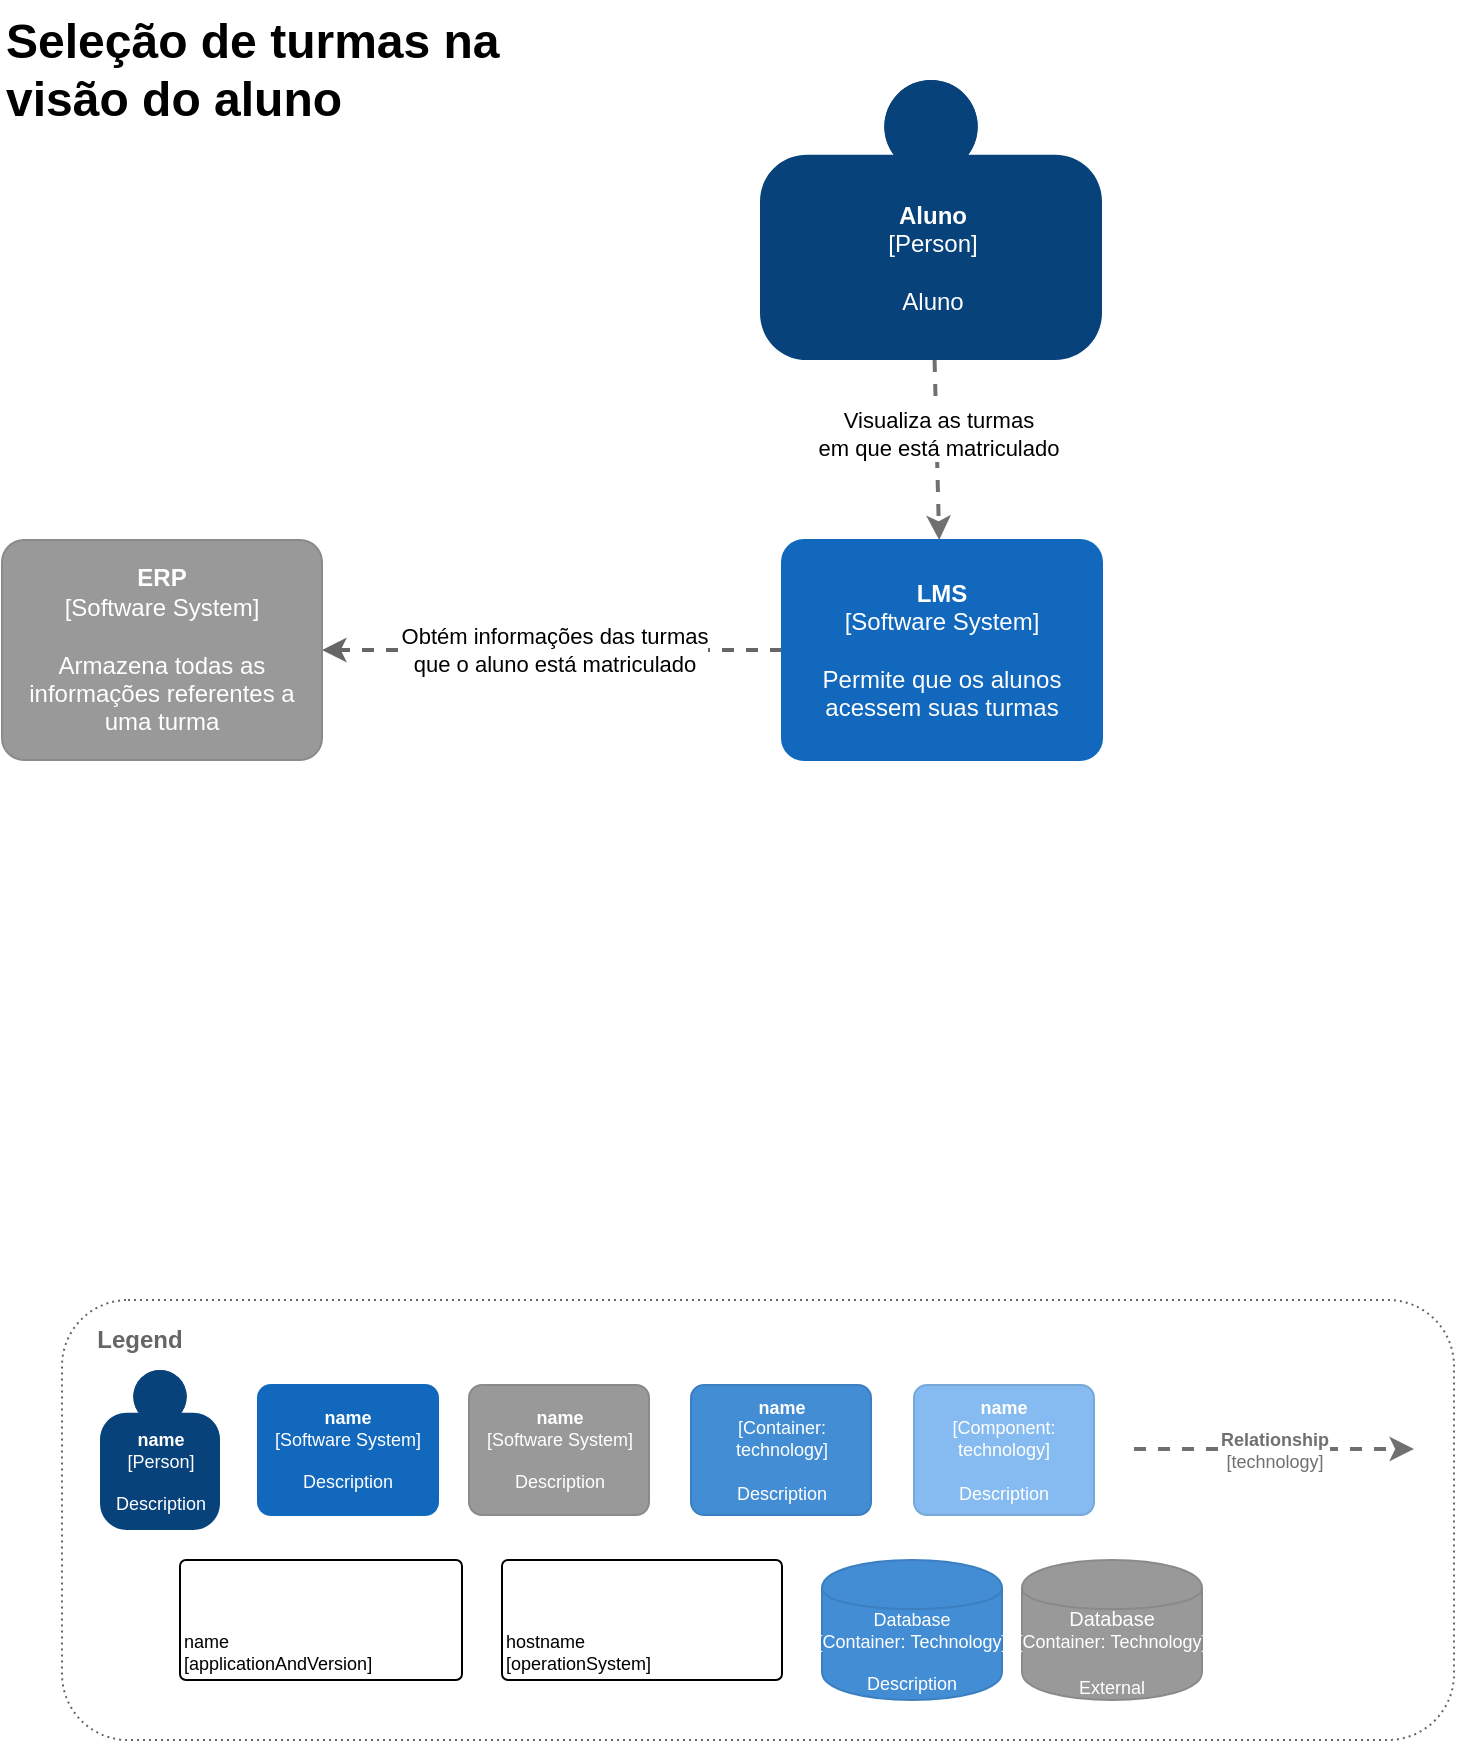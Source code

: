 <mxfile version="26.0.11" pages="4">
  <diagram id="zNMGI6wU0Mi8Qe2H5Q59" name="C4 Context">
    <mxGraphModel dx="1434" dy="738" grid="1" gridSize="10" guides="1" tooltips="1" connect="1" arrows="1" fold="1" page="1" pageScale="1" pageWidth="827" pageHeight="1169" math="0" shadow="0">
      <root>
        <mxCell id="0" />
        <mxCell id="1" parent="0" />
        <mxCell id="jk53wvajYcKSA50TNXrv-9" style="edgeStyle=orthogonalEdgeStyle;rounded=0;orthogonalLoop=1;jettySize=auto;html=1;dashed=1;strokeWidth=2;fillColor=#f5f5f5;strokeColor=#666666;exitX=0;exitY=0.5;exitDx=0;exitDy=0;exitPerimeter=0;" parent="1" target="lnmgxQ-TkLNhtuKLghFE-11" edge="1" source="lnmgxQ-TkLNhtuKLghFE-13">
          <mxGeometry relative="1" as="geometry">
            <mxPoint x="328" y="405" as="sourcePoint" />
            <mxPoint x="263" y="405" as="targetPoint" />
          </mxGeometry>
        </mxCell>
        <mxCell id="pypxWtPJ6jng-wuyhJPV-2" value="Obtém informações das turmas&lt;div&gt;que o aluno está matriculado&lt;/div&gt;" style="edgeLabel;html=1;align=center;verticalAlign=middle;resizable=0;points=[];" vertex="1" connectable="0" parent="jk53wvajYcKSA50TNXrv-9">
          <mxGeometry x="0.269" y="1" relative="1" as="geometry">
            <mxPoint x="32" y="-1" as="offset" />
          </mxGeometry>
        </mxCell>
        <mxCell id="lnmgxQ-TkLNhtuKLghFE-9" style="edgeStyle=none;rounded=0;orthogonalLoop=1;jettySize=auto;html=1;dashed=1;strokeColor=#707070;strokeWidth=2;fontColor=#707070;" parent="1" source="lnmgxQ-TkLNhtuKLghFE-3" target="lnmgxQ-TkLNhtuKLghFE-13" edge="1">
          <mxGeometry relative="1" as="geometry">
            <mxPoint x="406.811" y="350" as="targetPoint" />
          </mxGeometry>
        </mxCell>
        <mxCell id="pypxWtPJ6jng-wuyhJPV-1" value="Visualiza as turmas&lt;div&gt;em que está matriculado&lt;/div&gt;" style="edgeLabel;html=1;align=center;verticalAlign=middle;resizable=0;points=[];" vertex="1" connectable="0" parent="lnmgxQ-TkLNhtuKLghFE-9">
          <mxGeometry x="-0.183" y="1" relative="1" as="geometry">
            <mxPoint as="offset" />
          </mxGeometry>
        </mxCell>
        <object placeholders="1" c4Name="Aluno" c4Type="Person" c4Description="Aluno" label="&lt;b&gt;%c4Name%&lt;/b&gt;&lt;div&gt;[%c4Type%]&lt;/div&gt;&lt;br&gt;&lt;div&gt;%c4Description%&lt;/div&gt;" id="lnmgxQ-TkLNhtuKLghFE-3">
          <mxCell style="html=1;dashed=0;whitespace=wrap;fillColor=#08427b;strokeColor=none;fontColor=#ffffff;shape=mxgraph.c4.person;align=center;metaEdit=1;points=[[0.5,0,0],[1,0.5,0],[1,0.75,0],[0.75,1,0],[0.5,1,0],[0.25,1,0],[0,0.75,0],[0,0.5,0]];metaData={&quot;c4Type&quot;:{&quot;editable&quot;:false}};" parent="1" vertex="1">
            <mxGeometry x="429" y="70" width="171" height="140" as="geometry" />
          </mxCell>
        </object>
        <object c4Name="ERP" c4Type="Software System" c4Description="Armazena todas as informações referentes a uma turma" label="&lt;b&gt;%c4Name%&lt;/b&gt;&lt;div&gt;[%c4Type%]&lt;/div&gt;&lt;br&gt;&lt;div&gt;%c4Description%&lt;/div&gt;" placeholders="1" id="lnmgxQ-TkLNhtuKLghFE-11">
          <mxCell style="rounded=1;whiteSpace=wrap;html=1;labelBackgroundColor=none;fillColor=#999999;fontColor=#ffffff;align=center;arcSize=10;strokeColor=#8A8A8A;metaEdit=1;metaData={&quot;c4Type&quot;:{&quot;editable&quot;:false}};points=[[0.25,0,0],[0.5,0,0],[0.75,0,0],[1,0.25,0],[1,0.5,0],[1,0.75,0],[0.75,1,0],[0.5,1,0],[0.25,1,0],[0,0.75,0],[0,0.5,0],[0,0.25,0]];" parent="1" vertex="1">
            <mxGeometry x="50" y="300" width="160" height="110.0" as="geometry" />
          </mxCell>
        </object>
        <object placeholders="1" c4Name="LMS" c4Type="Software System" c4Description="Permite que os alunos acessem suas turmas" label="&lt;b&gt;%c4Name%&lt;/b&gt;&lt;div&gt;[%c4Type%]&lt;/div&gt;&lt;br&gt;&lt;div&gt;%c4Description%&lt;/div&gt;" link="data:page/id,7UhaJ9ljh7ebol46HkWr" id="lnmgxQ-TkLNhtuKLghFE-13">
          <mxCell style="rounded=1;whiteSpace=wrap;html=1;labelBackgroundColor=none;fillColor=#1168BD;fontColor=#ffffff;align=center;arcSize=10;strokeColor=#1168BD;metaEdit=1;metaData={&quot;c4Type&quot;:{&quot;editable&quot;:false}};points=[[0.25,0,0],[0.5,0,0],[0.75,0,0],[1,0.25,0],[1,0.5,0],[1,0.75,0],[0.75,1,0],[0.5,1,0],[0.25,1,0],[0,0.75,0],[0,0.5,0],[0,0.25,0]];" parent="1" vertex="1">
            <mxGeometry x="440" y="300" width="160" height="110.0" as="geometry" />
          </mxCell>
        </object>
        <mxCell id="GGAcaCNyiWMHBxoHMokF-1" value="" style="group" parent="1" vertex="1" connectable="0">
          <mxGeometry x="80" y="680" width="696" height="220" as="geometry" />
        </mxCell>
        <mxCell id="GGAcaCNyiWMHBxoHMokF-2" value="" style="rounded=1;whiteSpace=wrap;html=1;fillColor=none;strokeColor=#666666;dashed=1;dashPattern=1 2;fontColor=#666666;" parent="GGAcaCNyiWMHBxoHMokF-1" vertex="1">
          <mxGeometry width="696" height="220" as="geometry" />
        </mxCell>
        <mxCell id="GGAcaCNyiWMHBxoHMokF-3" value="Legend" style="text;html=1;strokeColor=none;fillColor=none;align=center;verticalAlign=middle;whiteSpace=wrap;rounded=0;fontStyle=1;fontColor=#666666;" parent="GGAcaCNyiWMHBxoHMokF-1" vertex="1">
          <mxGeometry x="19" y="10" width="40" height="20" as="geometry" />
        </mxCell>
        <object placeholders="1" c4Name="name" c4Type="Person" c4Description="Description" label="&lt;b style=&quot;font-size: 9px;&quot;&gt;%c4Name%&lt;/b&gt;&lt;div style=&quot;font-size: 9px;&quot;&gt;[%c4Type%]&lt;/div&gt;&lt;br style=&quot;font-size: 9px;&quot;&gt;&lt;div style=&quot;font-size: 9px;&quot;&gt;%c4Description%&lt;/div&gt;" id="GGAcaCNyiWMHBxoHMokF-4">
          <mxCell style="html=1;dashed=0;whitespace=wrap;fillColor=#08427b;strokeColor=none;fontColor=#ffffff;shape=mxgraph.c4.person;align=center;metaEdit=1;points=[[0.5,0,0],[1,0.5,0],[1,0.75,0],[0.75,1,0],[0.5,1,0],[0.25,1,0],[0,0.75,0],[0,0.5,0]];metaData={&quot;c4Type&quot;:{&quot;editable&quot;:false}};fontSize=9;" parent="GGAcaCNyiWMHBxoHMokF-1" vertex="1">
            <mxGeometry x="19" y="35" width="60" height="80" as="geometry" />
          </mxCell>
        </object>
        <object placeholders="1" c4Name="name" c4Type="Software System" c4Description="Description" label="&lt;b style=&quot;font-size: 9px;&quot;&gt;%c4Name%&lt;/b&gt;&lt;div style=&quot;font-size: 9px;&quot;&gt;[%c4Type%]&lt;/div&gt;&lt;br style=&quot;font-size: 9px;&quot;&gt;&lt;div style=&quot;font-size: 9px;&quot;&gt;%c4Description%&lt;/div&gt;" id="GGAcaCNyiWMHBxoHMokF-5">
          <mxCell style="rounded=1;whiteSpace=wrap;html=1;labelBackgroundColor=none;fillColor=#1168BD;fontColor=#ffffff;align=center;arcSize=10;strokeColor=#1168BD;metaEdit=1;metaData={&quot;c4Type&quot;:{&quot;editable&quot;:false}};points=[[0.25,0,0],[0.5,0,0],[0.75,0,0],[1,0.25,0],[1,0.5,0],[1,0.75,0],[0.75,1,0],[0.5,1,0],[0.25,1,0],[0,0.75,0],[0,0.5,0],[0,0.25,0]];fontSize=9;" parent="GGAcaCNyiWMHBxoHMokF-1" vertex="1">
            <mxGeometry x="98" y="42.5" width="90" height="65" as="geometry" />
          </mxCell>
        </object>
        <object placeholders="1" c4Name="name" c4Type="Software System" c4Description="Description" label="&lt;b style=&quot;font-size: 9px;&quot;&gt;%c4Name%&lt;/b&gt;&lt;div style=&quot;font-size: 9px;&quot;&gt;[%c4Type%]&lt;/div&gt;&lt;br style=&quot;font-size: 9px;&quot;&gt;&lt;div style=&quot;font-size: 9px;&quot;&gt;%c4Description%&lt;/div&gt;" id="GGAcaCNyiWMHBxoHMokF-6">
          <mxCell style="rounded=1;whiteSpace=wrap;html=1;labelBackgroundColor=none;fillColor=#999999;fontColor=#ffffff;align=center;arcSize=10;strokeColor=#8A8A8A;metaEdit=1;metaData={&quot;c4Type&quot;:{&quot;editable&quot;:false}};points=[[0.25,0,0],[0.5,0,0],[0.75,0,0],[1,0.25,0],[1,0.5,0],[1,0.75,0],[0.75,1,0],[0.5,1,0],[0.25,1,0],[0,0.75,0],[0,0.5,0],[0,0.25,0]];fontSize=9;" parent="GGAcaCNyiWMHBxoHMokF-1" vertex="1">
            <mxGeometry x="203.5" y="42.5" width="90" height="65" as="geometry" />
          </mxCell>
        </object>
        <object placeholders="1" c4Name="name" c4Type="Component" c4Technology="technology" c4Description="Description" label="&lt;b style=&quot;font-size: 9px;&quot;&gt;%c4Name%&lt;/b&gt;&lt;div style=&quot;font-size: 9px;&quot;&gt;[%c4Type%: %c4Technology%]&lt;/div&gt;&lt;br style=&quot;font-size: 9px;&quot;&gt;&lt;div style=&quot;font-size: 9px;&quot;&gt;%c4Description%&lt;/div&gt;" id="GGAcaCNyiWMHBxoHMokF-7">
          <mxCell style="rounded=1;whiteSpace=wrap;html=1;labelBackgroundColor=none;fillColor=#85BBF0;fontColor=#ffffff;align=center;arcSize=10;strokeColor=#78A8D8;metaEdit=1;metaData={&quot;c4Type&quot;:{&quot;editable&quot;:false}};points=[[0.25,0,0],[0.5,0,0],[0.75,0,0],[1,0.25,0],[1,0.5,0],[1,0.75,0],[0.75,1,0],[0.5,1,0],[0.25,1,0],[0,0.75,0],[0,0.5,0],[0,0.25,0]];fontSize=9;" parent="GGAcaCNyiWMHBxoHMokF-1" vertex="1">
            <mxGeometry x="426" y="42.5" width="90" height="65" as="geometry" />
          </mxCell>
        </object>
        <object placeholders="1" c4Name="name" c4Type="Container" c4Technology="technology" c4Description="Description" label="&lt;b style=&quot;font-size: 9px;&quot;&gt;%c4Name%&lt;/b&gt;&lt;div style=&quot;font-size: 9px;&quot;&gt;[%c4Type%: %c4Technology%]&lt;/div&gt;&lt;br style=&quot;font-size: 9px;&quot;&gt;&lt;div style=&quot;font-size: 9px;&quot;&gt;%c4Description%&lt;/div&gt;" id="GGAcaCNyiWMHBxoHMokF-8">
          <mxCell style="rounded=1;whiteSpace=wrap;html=1;labelBackgroundColor=none;fillColor=#438DD5;fontColor=#ffffff;align=center;arcSize=10;strokeColor=#3C7FC0;metaEdit=1;metaData={&quot;c4Type&quot;:{&quot;editable&quot;:false}};points=[[0.25,0,0],[0.5,0,0],[0.75,0,0],[1,0.25,0],[1,0.5,0],[1,0.75,0],[0.75,1,0],[0.5,1,0],[0.25,1,0],[0,0.75,0],[0,0.5,0],[0,0.25,0]];fontSize=9;" parent="GGAcaCNyiWMHBxoHMokF-1" vertex="1">
            <mxGeometry x="314.5" y="42.5" width="90" height="65" as="geometry" />
          </mxCell>
        </object>
        <object placeholders="1" c4Name="name" c4Type="ExecutionEnvironment" c4Application="applicationAndVersion" label="&lt;div style=&quot;text-align: left; font-size: 9px;&quot;&gt;%c4Name%&lt;/div&gt;&lt;div style=&quot;text-align: left; font-size: 9px;&quot;&gt;[%c4Application%]&lt;/div&gt;" id="GGAcaCNyiWMHBxoHMokF-9">
          <mxCell style="rounded=1;whiteSpace=wrap;html=1;labelBackgroundColor=none;fillColor=#ffffff;fontColor=#000000;align=left;arcSize=5;strokeColor=#000000;verticalAlign=bottom;metaEdit=1;metaData={&quot;c4Type&quot;:{&quot;editable&quot;:false}};points=[[0.25,0,0],[0.5,0,0],[0.75,0,0],[1,0.25,0],[1,0.5,0],[1,0.75,0],[0.75,1,0],[0.5,1,0],[0.25,1,0],[0,0.75,0],[0,0.5,0],[0,0.25,0]];fontSize=9;" parent="GGAcaCNyiWMHBxoHMokF-1" vertex="1">
            <mxGeometry x="59" y="130" width="141" height="60" as="geometry" />
          </mxCell>
        </object>
        <object placeholders="1" c4Name="hostname" c4Type="DeploymentNode" c4OperationSystem="operationSystem" c4ScalingFactor="" label="&lt;div style=&quot;text-align: left; font-size: 9px;&quot;&gt;%c4Name%&lt;/div&gt;&lt;div style=&quot;text-align: left; font-size: 9px;&quot;&gt;[%c4OperationSystem%]&lt;/div&gt;&lt;div style=&quot;text-align: right; font-size: 9px;&quot;&gt;%c4ScalingFactor%&lt;/div&gt;" id="GGAcaCNyiWMHBxoHMokF-10">
          <mxCell style="rounded=1;whiteSpace=wrap;html=1;labelBackgroundColor=none;fillColor=#ffffff;fontColor=#000000;align=left;arcSize=5;strokeColor=#000000;verticalAlign=bottom;metaEdit=1;metaData={&quot;c4Type&quot;:{&quot;editable&quot;:false}};points=[[0.25,0,0],[0.5,0,0],[0.75,0,0],[1,0.25,0],[1,0.5,0],[1,0.75,0],[0.75,1,0],[0.5,1,0],[0.25,1,0],[0,0.75,0],[0,0.5,0],[0,0.25,0]];fontSize=9;" parent="GGAcaCNyiWMHBxoHMokF-1" vertex="1">
            <mxGeometry x="220" y="130" width="140" height="60" as="geometry" />
          </mxCell>
        </object>
        <object placeholders="1" c4Type="Database" c4Technology="Technology" c4Description="Description" label="%c4Type%&lt;div style=&quot;font-size: 9px;&quot;&gt;[Container:&amp;nbsp;%c4Technology%]&lt;/div&gt;&lt;br style=&quot;font-size: 9px;&quot;&gt;&lt;div style=&quot;font-size: 9px;&quot;&gt;%c4Description%&lt;/div&gt;" id="GGAcaCNyiWMHBxoHMokF-11">
          <mxCell style="shape=cylinder;whiteSpace=wrap;html=1;boundedLbl=1;rounded=0;labelBackgroundColor=none;fillColor=#438DD5;fontSize=9;fontColor=#ffffff;align=center;strokeColor=#3C7FC0;metaEdit=1;points=[[0.5,0,0],[1,0.25,0],[1,0.5,0],[1,0.75,0],[0.5,1,0],[0,0.75,0],[0,0.5,0],[0,0.25,0]];metaData={&quot;c4Type&quot;:{&quot;editable&quot;:false}};" parent="GGAcaCNyiWMHBxoHMokF-1" vertex="1">
            <mxGeometry x="380" y="130" width="90" height="70" as="geometry" />
          </mxCell>
        </object>
        <object placeholders="1" c4Type="Database" c4Technology="Technology" c4Description="External" label="%c4Type%&lt;div style=&quot;font-size: 9px;&quot;&gt;[Container:&amp;nbsp;%c4Technology%]&lt;/div&gt;&lt;br style=&quot;font-size: 9px;&quot;&gt;&lt;div style=&quot;font-size: 9px;&quot;&gt;%c4Description%&lt;/div&gt;" id="GGAcaCNyiWMHBxoHMokF-12">
          <mxCell style="shape=cylinder;whiteSpace=wrap;html=1;boundedLbl=1;rounded=1;labelBackgroundColor=none;fillColor=#999999;fontSize=10;fontColor=#ffffff;align=center;strokeColor=#8A8A8A;metaEdit=1;points=[[0.5,0,0],[1,0.25,0],[1,0.5,0],[1,0.75,0],[0.5,1,0],[0,0.75,0],[0,0.5,0],[0,0.25,0]];metaData={&quot;c4Type&quot;:{&quot;editable&quot;:false}};arcSize=10;" parent="GGAcaCNyiWMHBxoHMokF-1" vertex="1">
            <mxGeometry x="480" y="130" width="90" height="70" as="geometry" />
          </mxCell>
        </object>
        <object placeholders="1" c4Type="Relationship" c4Technology="technology" c4Description="Relationship" label="&lt;div style=&quot;text-align: left; font-size: 9px;&quot;&gt;&lt;div style=&quot;text-align: center; font-size: 9px;&quot;&gt;&lt;b style=&quot;font-size: 9px;&quot;&gt;%c4Description%&lt;/b&gt;&lt;/div&gt;&lt;div style=&quot;text-align: center; font-size: 9px;&quot;&gt;[%c4Technology%]&lt;/div&gt;&lt;/div&gt;" id="GGAcaCNyiWMHBxoHMokF-13">
          <mxCell style="edgeStyle=none;rounded=0;html=1;jettySize=auto;orthogonalLoop=1;strokeColor=#707070;strokeWidth=2;fontColor=#707070;jumpStyle=none;dashed=1;metaEdit=1;metaData={&quot;c4Type&quot;:{&quot;editable&quot;:false}};fontSize=9;" parent="GGAcaCNyiWMHBxoHMokF-1" edge="1">
            <mxGeometry width="160" relative="1" as="geometry">
              <mxPoint x="536" y="74.5" as="sourcePoint" />
              <mxPoint x="676" y="74.5" as="targetPoint" />
            </mxGeometry>
          </mxCell>
        </object>
        <mxCell id="c-fIp2b5vKX51h3kelBa-4" value="&lt;h1 style=&quot;margin-top: 0px;&quot;&gt;Seleção de turmas na visão do aluno&lt;/h1&gt;&lt;p&gt;&lt;br&gt;&lt;/p&gt;" style="text;html=1;whiteSpace=wrap;overflow=hidden;rounded=0;" vertex="1" parent="1">
          <mxGeometry x="50" y="30" width="300" height="120" as="geometry" />
        </mxCell>
      </root>
    </mxGraphModel>
  </diagram>
  <diagram id="7UhaJ9ljh7ebol46HkWr" name="C4 Container">
    <mxGraphModel dx="1687" dy="868" grid="1" gridSize="10" guides="1" tooltips="1" connect="1" arrows="1" fold="1" page="1" pageScale="1" pageWidth="827" pageHeight="1169" math="0" shadow="0">
      <root>
        <mxCell id="6M9tTkYtrs8H_QPtwX7E-0" />
        <mxCell id="6M9tTkYtrs8H_QPtwX7E-1" parent="6M9tTkYtrs8H_QPtwX7E-0" />
        <object placeholders="1" c4Name="Seleção de turmas" c4Type="ExecutionEnvironment" c4Application="Container" label="&lt;div style=&quot;text-align: left&quot;&gt;%c4Name%&lt;/div&gt;&lt;div style=&quot;text-align: left&quot;&gt;[%c4Application%]&lt;/div&gt;" id="lYJF4gXNzrw0ycB4rWT1-4">
          <mxCell style="rounded=1;whiteSpace=wrap;html=1;labelBackgroundColor=none;fillColor=#ffffff;fontColor=#000000;align=left;arcSize=5;strokeColor=#000000;verticalAlign=bottom;metaEdit=1;metaData={&quot;c4Type&quot;:{&quot;editable&quot;:false}};points=[[0.25,0,0],[0.5,0,0],[0.75,0,0],[1,0.25,0],[1,0.5,0],[1,0.75,0],[0.75,1,0],[0.5,1,0],[0.25,1,0],[0,0.75,0],[0,0.5,0],[0,0.25,0]];" parent="6M9tTkYtrs8H_QPtwX7E-1" vertex="1">
            <mxGeometry x="330" y="200" width="390" height="370" as="geometry" />
          </mxCell>
        </object>
        <mxCell id="XhTYuayqp4H_gVx4UZAb-0" value="" style="edgeStyle=orthogonalEdgeStyle;rounded=0;orthogonalLoop=1;jettySize=auto;html=1;strokeWidth=2;strokeColor=light-dark(#707070,#707070);dashed=1;" edge="1" parent="6M9tTkYtrs8H_QPtwX7E-1" source="xR-taD2YaKqdD4t_8OCm-0" target="lYJF4gXNzrw0ycB4rWT1-0">
          <mxGeometry relative="1" as="geometry" />
        </mxCell>
        <object placeholders="1" c4Name="Aluno" c4Type="Person" c4Description="Aluno matriculado em uma turma" label="&lt;b&gt;%c4Name%&lt;/b&gt;&lt;div&gt;[%c4Type%]&lt;/div&gt;&lt;br&gt;&lt;div&gt;%c4Description%&lt;/div&gt;" id="xR-taD2YaKqdD4t_8OCm-0">
          <mxCell style="html=1;dashed=0;whitespace=wrap;fillColor=#08427b;strokeColor=none;fontColor=#ffffff;shape=mxgraph.c4.person;align=center;metaEdit=1;points=[[0.5,0,0],[1,0.5,0],[1,0.75,0],[0.75,1,0],[0.5,1,0],[0.25,1,0],[0,0.75,0],[0,0.5,0]];metaData={&quot;c4Type&quot;:{&quot;editable&quot;:false}};" parent="6M9tTkYtrs8H_QPtwX7E-1" vertex="1">
            <mxGeometry x="484" y="20" width="200" height="140" as="geometry" />
          </mxCell>
        </object>
        <object placeholders="1" c4Name="SSO" c4Type="Software System" c4Description="Fornece informações de usuários cadastrados" label="&lt;b&gt;%c4Name%&lt;/b&gt;&lt;div&gt;[%c4Type%]&lt;/div&gt;&lt;br&gt;&lt;div&gt;%c4Description%&lt;/div&gt;" id="BWggMhDQrADv35toyhTK-0">
          <mxCell style="rounded=1;whiteSpace=wrap;html=1;labelBackgroundColor=none;fillColor=#999999;fontColor=#ffffff;align=center;arcSize=10;strokeColor=#8A8A8A;metaEdit=1;metaData={&quot;c4Type&quot;:{&quot;editable&quot;:false}};points=[[0.25,0,0],[0.5,0,0],[0.75,0,0],[1,0.25,0],[1,0.5,0],[1,0.75,0],[0.75,1,0],[0.5,1,0],[0.25,1,0],[0,0.75,0],[0,0.5,0],[0,0.25,0]];" parent="6M9tTkYtrs8H_QPtwX7E-1" vertex="1">
            <mxGeometry x="90" y="430" width="160" height="110.0" as="geometry" />
          </mxCell>
        </object>
        <object placeholders="1" c4Type="Relationship" c4Technology="REST API" c4Description="Faz chamada API para&#xa; buscar informações no sso" label="&lt;div style=&quot;text-align: left&quot;&gt;&lt;div style=&quot;text-align: center&quot;&gt;&lt;b&gt;%c4Description%&lt;/b&gt;&lt;/div&gt;&lt;div style=&quot;text-align: center&quot;&gt;[%c4Technology%]&lt;/div&gt;&lt;/div&gt;" id="BWggMhDQrADv35toyhTK-1">
          <mxCell style="edgeStyle=none;rounded=0;html=1;jettySize=auto;orthogonalLoop=1;strokeColor=#707070;strokeWidth=2;fontColor=#707070;jumpStyle=none;dashed=1;metaEdit=1;metaData={&quot;c4Type&quot;:{&quot;editable&quot;:false}};exitX=0.018;exitY=0.587;exitDx=0;exitDy=0;exitPerimeter=0;" parent="6M9tTkYtrs8H_QPtwX7E-1" source="lYJF4gXNzrw0ycB4rWT1-5" target="BWggMhDQrADv35toyhTK-0" edge="1">
            <mxGeometry x="-0.251" y="-27" width="160" relative="1" as="geometry">
              <mxPoint x="504" y="285" as="sourcePoint" />
              <mxPoint x="650" y="300" as="targetPoint" />
              <mxPoint as="offset" />
            </mxGeometry>
          </mxCell>
        </object>
        <object placeholders="1" c4Type="Relationship" c4Technology="REST API" c4Description="Faz chamada API" label="&lt;div style=&quot;text-align: left&quot;&gt;&lt;div style=&quot;text-align: center&quot;&gt;&lt;b&gt;%c4Description%&lt;/b&gt;&lt;/div&gt;&lt;div style=&quot;text-align: center&quot;&gt;[%c4Technology%]&lt;/div&gt;&lt;/div&gt;" id="AtdmSoMEF_yhiQ30HpCC-3">
          <mxCell style="edgeStyle=none;rounded=0;html=1;jettySize=auto;orthogonalLoop=1;strokeColor=#707070;strokeWidth=2;fontColor=#707070;jumpStyle=none;dashed=1;metaEdit=1;metaData={&quot;c4Type&quot;:{&quot;editable&quot;:false}};entryX=0;entryY=0.5;entryDx=0;entryDy=0;entryPerimeter=0;" parent="6M9tTkYtrs8H_QPtwX7E-1" source="lYJF4gXNzrw0ycB4rWT1-5" target="1QhhWGX9CRt8mEw6j9e7-0" edge="1">
            <mxGeometry x="-0.049" width="160" relative="1" as="geometry">
              <mxPoint x="664" y="473.693" as="sourcePoint" />
              <mxPoint x="850" y="570" as="targetPoint" />
              <mxPoint as="offset" />
            </mxGeometry>
          </mxCell>
        </object>
        <object placeholders="1" c4Type="Database" c4Technology="RDS MySQL" c4Description="Armazena informações de alunos matriculados em turma" label="%c4Type%&lt;div style=&quot;font-size: 12px;&quot;&gt;[Container:&amp;nbsp;%c4Technology%]&lt;/div&gt;&lt;br style=&quot;font-size: 12px;&quot;&gt;&lt;div style=&quot;font-size: 12px;&quot;&gt;%c4Description%&lt;/div&gt;" id="AtdmSoMEF_yhiQ30HpCC-4">
          <mxCell style="shape=cylinder;whiteSpace=wrap;html=1;boundedLbl=1;rounded=1;labelBackgroundColor=none;fillColor=#999999;fontSize=12;fontColor=#ffffff;align=center;strokeColor=#8A8A8A;metaEdit=1;points=[[0.5,0,0],[1,0.25,0],[1,0.5,0],[1,0.75,0],[0.5,1,0],[0,0.75,0],[0,0.5,0],[0,0.25,0]];metaData={&quot;c4Type&quot;:{&quot;editable&quot;:false}};arcSize=10;" parent="6M9tTkYtrs8H_QPtwX7E-1" vertex="1">
            <mxGeometry x="1280" y="405" width="160" height="140" as="geometry" />
          </mxCell>
        </object>
        <object placeholders="1" c4Name="Web Application" c4Type="Container" c4Technology="Nextjs" c4Description="Fornece a seleção de turmas" label="&lt;b&gt;%c4Name%&lt;/b&gt;&lt;div&gt;[%c4Type%: %c4Technology%]&lt;/div&gt;&lt;br&gt;&lt;div&gt;%c4Description%&lt;/div&gt;" link="data:page/id,2XVK7RYDKxdhMDquu4st" id="lYJF4gXNzrw0ycB4rWT1-0">
          <mxCell style="rounded=1;whiteSpace=wrap;html=1;labelBackgroundColor=none;fillColor=#438DD5;fontColor=#ffffff;align=center;arcSize=10;strokeColor=#3C7FC0;metaEdit=1;metaData={&quot;c4Type&quot;:{&quot;editable&quot;:false}};points=[[0.25,0,0],[0.5,0,0],[0.75,0,0],[1,0.25,0],[1,0.5,0],[1,0.75,0],[0.75,1,0],[0.5,1,0],[0.25,1,0],[0,0.75,0],[0,0.5,0],[0,0.25,0]];" parent="6M9tTkYtrs8H_QPtwX7E-1" vertex="1">
            <mxGeometry x="504" y="230" width="160" height="110.0" as="geometry" />
          </mxCell>
        </object>
        <object placeholders="1" c4Type="Relationship" c4Technology="HTTP" c4Description="Faz chamadas de API" label="&lt;div style=&quot;text-align: left&quot;&gt;&lt;div style=&quot;text-align: center&quot;&gt;&lt;b&gt;%c4Description%&lt;/b&gt;&lt;/div&gt;&lt;div style=&quot;text-align: center&quot;&gt;[%c4Technology%]&lt;/div&gt;&lt;/div&gt;" id="lYJF4gXNzrw0ycB4rWT1-1">
          <mxCell style="edgeStyle=none;rounded=0;html=1;jettySize=auto;orthogonalLoop=1;strokeColor=#707070;strokeWidth=2;fontColor=#707070;jumpStyle=none;dashed=1;metaEdit=1;metaData={&quot;c4Type&quot;:{&quot;editable&quot;:false}};" parent="6M9tTkYtrs8H_QPtwX7E-1" source="lYJF4gXNzrw0ycB4rWT1-0" target="lYJF4gXNzrw0ycB4rWT1-5" edge="1">
            <mxGeometry width="160" relative="1" as="geometry">
              <mxPoint x="490" y="450" as="sourcePoint" />
              <mxPoint x="584" y="420" as="targetPoint" />
            </mxGeometry>
          </mxCell>
        </object>
        <object placeholders="1" c4Name="Backend LMS" c4Type="Container" c4Technology="NodeJs/Express" c4Description="Fornece funcionalidade de buscar lista de turma para aluno" label="&lt;b&gt;%c4Name%&lt;/b&gt;&lt;div&gt;[%c4Type%: %c4Technology%]&lt;/div&gt;&lt;br&gt;&lt;div&gt;%c4Description%&lt;/div&gt;" id="lYJF4gXNzrw0ycB4rWT1-5">
          <mxCell style="rounded=1;whiteSpace=wrap;html=1;labelBackgroundColor=none;fillColor=#438DD5;fontColor=#ffffff;align=center;arcSize=10;strokeColor=#3C7FC0;metaEdit=1;metaData={&quot;c4Type&quot;:{&quot;editable&quot;:false}};points=[[0.25,0,0],[0.5,0,0],[0.75,0,0],[1,0.25,0],[1,0.5,0],[1,0.75,0],[0.75,1,0],[0.5,1,0],[0.25,1,0],[0,0.75,0],[0,0.5,0],[0,0.25,0]];" parent="6M9tTkYtrs8H_QPtwX7E-1" vertex="1">
            <mxGeometry x="504" y="420" width="160" height="110.0" as="geometry" />
          </mxCell>
        </object>
        <mxCell id="fvyqv4AmcOP5PmUK73PX-0" value="" style="group" parent="6M9tTkYtrs8H_QPtwX7E-1" vertex="1" connectable="0">
          <mxGeometry x="80" y="790" width="696" height="220" as="geometry" />
        </mxCell>
        <mxCell id="fvyqv4AmcOP5PmUK73PX-1" value="" style="rounded=1;whiteSpace=wrap;html=1;fillColor=none;strokeColor=#666666;dashed=1;dashPattern=1 2;fontColor=#666666;" parent="fvyqv4AmcOP5PmUK73PX-0" vertex="1">
          <mxGeometry width="696" height="220" as="geometry" />
        </mxCell>
        <mxCell id="fvyqv4AmcOP5PmUK73PX-2" value="Legend" style="text;html=1;strokeColor=none;fillColor=none;align=center;verticalAlign=middle;whiteSpace=wrap;rounded=0;fontStyle=1;fontColor=#666666;" parent="fvyqv4AmcOP5PmUK73PX-0" vertex="1">
          <mxGeometry x="19" y="10" width="40" height="20" as="geometry" />
        </mxCell>
        <object placeholders="1" c4Name="name" c4Type="Person" c4Description="Description" label="&lt;b style=&quot;font-size: 9px;&quot;&gt;%c4Name%&lt;/b&gt;&lt;div style=&quot;font-size: 9px;&quot;&gt;[%c4Type%]&lt;/div&gt;&lt;br style=&quot;font-size: 9px;&quot;&gt;&lt;div style=&quot;font-size: 9px;&quot;&gt;%c4Description%&lt;/div&gt;" id="fvyqv4AmcOP5PmUK73PX-3">
          <mxCell style="html=1;dashed=0;whitespace=wrap;fillColor=#08427b;strokeColor=none;fontColor=#ffffff;shape=mxgraph.c4.person;align=center;metaEdit=1;points=[[0.5,0,0],[1,0.5,0],[1,0.75,0],[0.75,1,0],[0.5,1,0],[0.25,1,0],[0,0.75,0],[0,0.5,0]];metaData={&quot;c4Type&quot;:{&quot;editable&quot;:false}};fontSize=9;" parent="fvyqv4AmcOP5PmUK73PX-0" vertex="1">
            <mxGeometry x="19" y="35" width="60" height="80" as="geometry" />
          </mxCell>
        </object>
        <object placeholders="1" c4Name="name" c4Type="Software System" c4Description="Description" label="&lt;b style=&quot;font-size: 9px;&quot;&gt;%c4Name%&lt;/b&gt;&lt;div style=&quot;font-size: 9px;&quot;&gt;[%c4Type%]&lt;/div&gt;&lt;br style=&quot;font-size: 9px;&quot;&gt;&lt;div style=&quot;font-size: 9px;&quot;&gt;%c4Description%&lt;/div&gt;" id="fvyqv4AmcOP5PmUK73PX-4">
          <mxCell style="rounded=1;whiteSpace=wrap;html=1;labelBackgroundColor=none;fillColor=#1168BD;fontColor=#ffffff;align=center;arcSize=10;strokeColor=#1168BD;metaEdit=1;metaData={&quot;c4Type&quot;:{&quot;editable&quot;:false}};points=[[0.25,0,0],[0.5,0,0],[0.75,0,0],[1,0.25,0],[1,0.5,0],[1,0.75,0],[0.75,1,0],[0.5,1,0],[0.25,1,0],[0,0.75,0],[0,0.5,0],[0,0.25,0]];fontSize=9;" parent="fvyqv4AmcOP5PmUK73PX-0" vertex="1">
            <mxGeometry x="98" y="42.5" width="90" height="65" as="geometry" />
          </mxCell>
        </object>
        <object placeholders="1" c4Name="name" c4Type="Software System" c4Description="Description" label="&lt;b style=&quot;font-size: 9px;&quot;&gt;%c4Name%&lt;/b&gt;&lt;div style=&quot;font-size: 9px;&quot;&gt;[%c4Type%]&lt;/div&gt;&lt;br style=&quot;font-size: 9px;&quot;&gt;&lt;div style=&quot;font-size: 9px;&quot;&gt;%c4Description%&lt;/div&gt;" id="fvyqv4AmcOP5PmUK73PX-5">
          <mxCell style="rounded=1;whiteSpace=wrap;html=1;labelBackgroundColor=none;fillColor=#999999;fontColor=#ffffff;align=center;arcSize=10;strokeColor=#8A8A8A;metaEdit=1;metaData={&quot;c4Type&quot;:{&quot;editable&quot;:false}};points=[[0.25,0,0],[0.5,0,0],[0.75,0,0],[1,0.25,0],[1,0.5,0],[1,0.75,0],[0.75,1,0],[0.5,1,0],[0.25,1,0],[0,0.75,0],[0,0.5,0],[0,0.25,0]];fontSize=9;" parent="fvyqv4AmcOP5PmUK73PX-0" vertex="1">
            <mxGeometry x="203.5" y="42.5" width="90" height="65" as="geometry" />
          </mxCell>
        </object>
        <object placeholders="1" c4Name="name" c4Type="Component" c4Technology="technology" c4Description="Description" label="&lt;b style=&quot;font-size: 9px;&quot;&gt;%c4Name%&lt;/b&gt;&lt;div style=&quot;font-size: 9px;&quot;&gt;[%c4Type%: %c4Technology%]&lt;/div&gt;&lt;br style=&quot;font-size: 9px;&quot;&gt;&lt;div style=&quot;font-size: 9px;&quot;&gt;%c4Description%&lt;/div&gt;" id="fvyqv4AmcOP5PmUK73PX-6">
          <mxCell style="rounded=1;whiteSpace=wrap;html=1;labelBackgroundColor=none;fillColor=#85BBF0;fontColor=#ffffff;align=center;arcSize=10;strokeColor=#78A8D8;metaEdit=1;metaData={&quot;c4Type&quot;:{&quot;editable&quot;:false}};points=[[0.25,0,0],[0.5,0,0],[0.75,0,0],[1,0.25,0],[1,0.5,0],[1,0.75,0],[0.75,1,0],[0.5,1,0],[0.25,1,0],[0,0.75,0],[0,0.5,0],[0,0.25,0]];fontSize=9;" parent="fvyqv4AmcOP5PmUK73PX-0" vertex="1">
            <mxGeometry x="426" y="42.5" width="90" height="65" as="geometry" />
          </mxCell>
        </object>
        <object placeholders="1" c4Name="name" c4Type="Container" c4Technology="technology" c4Description="Description" label="&lt;b style=&quot;font-size: 9px;&quot;&gt;%c4Name%&lt;/b&gt;&lt;div style=&quot;font-size: 9px;&quot;&gt;[%c4Type%: %c4Technology%]&lt;/div&gt;&lt;br style=&quot;font-size: 9px;&quot;&gt;&lt;div style=&quot;font-size: 9px;&quot;&gt;%c4Description%&lt;/div&gt;" id="fvyqv4AmcOP5PmUK73PX-7">
          <mxCell style="rounded=1;whiteSpace=wrap;html=1;labelBackgroundColor=none;fillColor=#438DD5;fontColor=#ffffff;align=center;arcSize=10;strokeColor=#3C7FC0;metaEdit=1;metaData={&quot;c4Type&quot;:{&quot;editable&quot;:false}};points=[[0.25,0,0],[0.5,0,0],[0.75,0,0],[1,0.25,0],[1,0.5,0],[1,0.75,0],[0.75,1,0],[0.5,1,0],[0.25,1,0],[0,0.75,0],[0,0.5,0],[0,0.25,0]];fontSize=9;" parent="fvyqv4AmcOP5PmUK73PX-0" vertex="1">
            <mxGeometry x="314.5" y="42.5" width="90" height="65" as="geometry" />
          </mxCell>
        </object>
        <object placeholders="1" c4Name="name" c4Type="ExecutionEnvironment" c4Application="applicationAndVersion" label="&lt;div style=&quot;text-align: left; font-size: 9px;&quot;&gt;%c4Name%&lt;/div&gt;&lt;div style=&quot;text-align: left; font-size: 9px;&quot;&gt;[%c4Application%]&lt;/div&gt;" id="fvyqv4AmcOP5PmUK73PX-8">
          <mxCell style="rounded=1;whiteSpace=wrap;html=1;labelBackgroundColor=none;fillColor=#ffffff;fontColor=#000000;align=left;arcSize=5;strokeColor=#000000;verticalAlign=bottom;metaEdit=1;metaData={&quot;c4Type&quot;:{&quot;editable&quot;:false}};points=[[0.25,0,0],[0.5,0,0],[0.75,0,0],[1,0.25,0],[1,0.5,0],[1,0.75,0],[0.75,1,0],[0.5,1,0],[0.25,1,0],[0,0.75,0],[0,0.5,0],[0,0.25,0]];fontSize=9;" parent="fvyqv4AmcOP5PmUK73PX-0" vertex="1">
            <mxGeometry x="59" y="130" width="141" height="60" as="geometry" />
          </mxCell>
        </object>
        <object placeholders="1" c4Name="hostname" c4Type="DeploymentNode" c4OperationSystem="operationSystem" c4ScalingFactor="" label="&lt;div style=&quot;text-align: left; font-size: 9px;&quot;&gt;%c4Name%&lt;/div&gt;&lt;div style=&quot;text-align: left; font-size: 9px;&quot;&gt;[%c4OperationSystem%]&lt;/div&gt;&lt;div style=&quot;text-align: right; font-size: 9px;&quot;&gt;%c4ScalingFactor%&lt;/div&gt;" id="fvyqv4AmcOP5PmUK73PX-9">
          <mxCell style="rounded=1;whiteSpace=wrap;html=1;labelBackgroundColor=none;fillColor=#ffffff;fontColor=#000000;align=left;arcSize=5;strokeColor=#000000;verticalAlign=bottom;metaEdit=1;metaData={&quot;c4Type&quot;:{&quot;editable&quot;:false}};points=[[0.25,0,0],[0.5,0,0],[0.75,0,0],[1,0.25,0],[1,0.5,0],[1,0.75,0],[0.75,1,0],[0.5,1,0],[0.25,1,0],[0,0.75,0],[0,0.5,0],[0,0.25,0]];fontSize=9;" parent="fvyqv4AmcOP5PmUK73PX-0" vertex="1">
            <mxGeometry x="220" y="130" width="140" height="60" as="geometry" />
          </mxCell>
        </object>
        <object placeholders="1" c4Type="Database" c4Technology="Technology" c4Description="Description" label="%c4Type%&lt;div style=&quot;font-size: 9px;&quot;&gt;[Container:&amp;nbsp;%c4Technology%]&lt;/div&gt;&lt;br style=&quot;font-size: 9px;&quot;&gt;&lt;div style=&quot;font-size: 9px;&quot;&gt;%c4Description%&lt;/div&gt;" id="fvyqv4AmcOP5PmUK73PX-10">
          <mxCell style="shape=cylinder;whiteSpace=wrap;html=1;boundedLbl=1;rounded=0;labelBackgroundColor=none;fillColor=#438DD5;fontSize=9;fontColor=#ffffff;align=center;strokeColor=#3C7FC0;metaEdit=1;points=[[0.5,0,0],[1,0.25,0],[1,0.5,0],[1,0.75,0],[0.5,1,0],[0,0.75,0],[0,0.5,0],[0,0.25,0]];metaData={&quot;c4Type&quot;:{&quot;editable&quot;:false}};" parent="fvyqv4AmcOP5PmUK73PX-0" vertex="1">
            <mxGeometry x="380" y="130" width="90" height="70" as="geometry" />
          </mxCell>
        </object>
        <object placeholders="1" c4Type="Database" c4Technology="Technology" c4Description="External" label="%c4Type%&lt;div style=&quot;font-size: 9px;&quot;&gt;[Container:&amp;nbsp;%c4Technology%]&lt;/div&gt;&lt;br style=&quot;font-size: 9px;&quot;&gt;&lt;div style=&quot;font-size: 9px;&quot;&gt;%c4Description%&lt;/div&gt;" id="fvyqv4AmcOP5PmUK73PX-11">
          <mxCell style="shape=cylinder;whiteSpace=wrap;html=1;boundedLbl=1;rounded=1;labelBackgroundColor=none;fillColor=#999999;fontSize=9;fontColor=#ffffff;align=center;strokeColor=#8A8A8A;metaEdit=1;points=[[0.5,0,0],[1,0.25,0],[1,0.5,0],[1,0.75,0],[0.5,1,0],[0,0.75,0],[0,0.5,0],[0,0.25,0]];metaData={&quot;c4Type&quot;:{&quot;editable&quot;:false}};arcSize=10;" parent="fvyqv4AmcOP5PmUK73PX-0" vertex="1">
            <mxGeometry x="480" y="130" width="90" height="70" as="geometry" />
          </mxCell>
        </object>
        <object placeholders="1" c4Type="Relationship" c4Technology="technology" c4Description="Relationship" label="&lt;div style=&quot;text-align: left; font-size: 9px;&quot;&gt;&lt;div style=&quot;text-align: center; font-size: 9px;&quot;&gt;&lt;b style=&quot;font-size: 9px;&quot;&gt;%c4Description%&lt;/b&gt;&lt;/div&gt;&lt;div style=&quot;text-align: center; font-size: 9px;&quot;&gt;[%c4Technology%]&lt;/div&gt;&lt;/div&gt;" id="fvyqv4AmcOP5PmUK73PX-12">
          <mxCell style="edgeStyle=none;rounded=0;html=1;jettySize=auto;orthogonalLoop=1;strokeColor=#707070;strokeWidth=2;fontColor=#707070;jumpStyle=none;dashed=1;metaEdit=1;metaData={&quot;c4Type&quot;:{&quot;editable&quot;:false}};fontSize=9;" parent="fvyqv4AmcOP5PmUK73PX-0" edge="1">
            <mxGeometry width="160" relative="1" as="geometry">
              <mxPoint x="536" y="74.5" as="sourcePoint" />
              <mxPoint x="676" y="74.5" as="targetPoint" />
            </mxGeometry>
          </mxCell>
        </object>
        <mxCell id="1QhhWGX9CRt8mEw6j9e7-1" value="" style="edgeStyle=orthogonalEdgeStyle;rounded=0;orthogonalLoop=1;jettySize=auto;html=1;strokeColor=#707070;dashed=1;strokeWidth=2;" edge="1" parent="6M9tTkYtrs8H_QPtwX7E-1" source="1QhhWGX9CRt8mEw6j9e7-0" target="Is_DzVtF_9GQ3vIHqJg7-0">
          <mxGeometry relative="1" as="geometry" />
        </mxCell>
        <object placeholders="1" c4Name="ERP" c4Type="Software System" c4Description="Fornece a lista de turmas que aluno está matriculado" label="&lt;b&gt;%c4Name%&lt;/b&gt;&lt;div&gt;[%c4Type%]&lt;/div&gt;&lt;br&gt;&lt;div&gt;%c4Description%&lt;/div&gt;" id="1QhhWGX9CRt8mEw6j9e7-0">
          <mxCell style="rounded=1;whiteSpace=wrap;html=1;labelBackgroundColor=none;fillColor=#999999;fontColor=#ffffff;align=center;arcSize=10;strokeColor=#8A8A8A;metaEdit=1;metaData={&quot;c4Type&quot;:{&quot;editable&quot;:false}};points=[[0.25,0,0],[0.5,0,0],[0.75,0,0],[1,0.25,0],[1,0.5,0],[1,0.75,0],[0.75,1,0],[0.5,1,0],[0.25,1,0],[0,0.75,0],[0,0.5,0],[0,0.25,0]];" vertex="1" parent="6M9tTkYtrs8H_QPtwX7E-1">
            <mxGeometry x="820" y="420" width="160" height="110.0" as="geometry" />
          </mxCell>
        </object>
        <object placeholders="1" c4Name="SSO" c4Type="Software System" c4Description="Fornece informações de usuários cadastrados" label="&lt;b&gt;%c4Name%&lt;/b&gt;&lt;div&gt;[%c4Type%]&lt;/div&gt;&lt;br&gt;&lt;div&gt;%c4Description%&lt;/div&gt;" id="Is_DzVtF_9GQ3vIHqJg7-0">
          <mxCell style="rounded=1;whiteSpace=wrap;html=1;labelBackgroundColor=none;fillColor=#999999;fontColor=#ffffff;align=center;arcSize=10;strokeColor=#8A8A8A;metaEdit=1;metaData={&quot;c4Type&quot;:{&quot;editable&quot;:false}};points=[[0.25,0,0],[0.5,0,0],[0.75,0,0],[1,0.25,0],[1,0.5,0],[1,0.75,0],[0.75,1,0],[0.5,1,0],[0.25,1,0],[0,0.75,0],[0,0.5,0],[0,0.25,0]];" vertex="1" parent="6M9tTkYtrs8H_QPtwX7E-1">
            <mxGeometry x="1050" y="420" width="160" height="110.0" as="geometry" />
          </mxCell>
        </object>
        <mxCell id="Is_DzVtF_9GQ3vIHqJg7-1" style="edgeStyle=orthogonalEdgeStyle;rounded=0;orthogonalLoop=1;jettySize=auto;html=1;entryX=0;entryY=0.5;entryDx=0;entryDy=0;entryPerimeter=0;strokeWidth=2;strokeColor=#707070;dashed=1;" edge="1" parent="6M9tTkYtrs8H_QPtwX7E-1" source="Is_DzVtF_9GQ3vIHqJg7-0" target="AtdmSoMEF_yhiQ30HpCC-4">
          <mxGeometry relative="1" as="geometry" />
        </mxCell>
      </root>
    </mxGraphModel>
  </diagram>
  <diagram id="2XVK7RYDKxdhMDquu4st" name="C4 Component">
    <mxGraphModel dx="1750" dy="927" grid="1" gridSize="10" guides="1" tooltips="1" connect="1" arrows="1" fold="1" page="1" pageScale="1" pageWidth="827" pageHeight="1169" math="0" shadow="0">
      <root>
        <mxCell id="AVTp8zRlv71y_wTY7c-L-0" />
        <mxCell id="AVTp8zRlv71y_wTY7c-L-1" parent="AVTp8zRlv71y_wTY7c-L-0" />
        <mxCell id="NNc7S-BRfePUJoxpi0Tl-3" value="&lt;div style=&quot;text-align: left&quot;&gt;&lt;b style=&quot;background-color: transparent; color: light-dark(rgb(102, 102, 102), rgb(149, 149, 149));&quot;&gt;ERP Application Public [Container]&lt;/b&gt;&lt;/div&gt;" style="rounded=1;whiteSpace=wrap;html=1;labelBackgroundColor=none;fillColor=#ffffff;align=left;arcSize=1;verticalAlign=bottom;points=[[0.25,0,0],[0.5,0,0],[0.75,0,0],[1,0.25,0],[1,0.5,0],[1,0.75,0],[0.75,1,0],[0.5,1,0],[0.25,1,0],[0,0.75,0],[0,0.5,0],[0,0.25,0]];strokeColor=#666666;fontColor=#666666;" vertex="1" parent="AVTp8zRlv71y_wTY7c-L-1">
          <mxGeometry x="66" y="500" width="254" height="190" as="geometry" />
        </mxCell>
        <mxCell id="ES5Gq84RkO1n-74JwgUG-0" value="&lt;div style=&quot;text-align: left&quot;&gt;&lt;b style=&quot;background-color: transparent; color: light-dark(rgb(102, 102, 102), rgb(149, 149, 149));&quot;&gt;Student API [Container]&lt;/b&gt;&lt;/div&gt;" style="rounded=1;whiteSpace=wrap;html=1;labelBackgroundColor=none;fillColor=#ffffff;align=left;arcSize=1;verticalAlign=bottom;points=[[0.25,0,0],[0.5,0,0],[0.75,0,0],[1,0.25,0],[1,0.5,0],[1,0.75,0],[0.75,1,0],[0.5,1,0],[0.25,1,0],[0,0.75,0],[0,0.5,0],[0,0.25,0]];strokeColor=#666666;fontColor=#666666;" parent="AVTp8zRlv71y_wTY7c-L-1" vertex="1">
          <mxGeometry x="66" y="230" width="500" height="170" as="geometry" />
        </mxCell>
        <mxCell id="ES5Gq84RkO1n-74JwgUG-1" style="edgeStyle=orthogonalEdgeStyle;rounded=0;orthogonalLoop=1;jettySize=auto;html=1;dashed=1;strokeColor=#666666;strokeWidth=2;fillColor=#f5f5f5;entryX=0.5;entryY=0;entryDx=0;entryDy=0;entryPerimeter=0;" parent="AVTp8zRlv71y_wTY7c-L-1" source="s2n7tLNU3nZv4g2p5c_h-0" target="5MoVeIhPErhMrRM2h9Du-0" edge="1">
          <mxGeometry relative="1" as="geometry">
            <mxPoint x="196" y="200" as="sourcePoint" />
            <mxPoint x="519" y="250" as="targetPoint" />
          </mxGeometry>
        </mxCell>
        <mxCell id="NNc7S-BRfePUJoxpi0Tl-0" value="Faz chamada de API" style="edgeLabel;html=1;align=center;verticalAlign=middle;resizable=0;points=[];fontColor=#707070;fontSize=12;" vertex="1" connectable="0" parent="ES5Gq84RkO1n-74JwgUG-1">
          <mxGeometry x="-0.163" y="-2" relative="1" as="geometry">
            <mxPoint as="offset" />
          </mxGeometry>
        </mxCell>
        <mxCell id="rxWJiRZVJ9xuswOSfKd9-0" value="" style="group" parent="AVTp8zRlv71y_wTY7c-L-1" vertex="1" connectable="0">
          <mxGeometry x="66" y="940" width="696" height="220" as="geometry" />
        </mxCell>
        <mxCell id="k0BlTFk7QvSlu4OEXwG6-1" value="" style="rounded=1;whiteSpace=wrap;html=1;fillColor=none;strokeColor=#666666;dashed=1;dashPattern=1 2;fontColor=#666666;" parent="rxWJiRZVJ9xuswOSfKd9-0" vertex="1">
          <mxGeometry width="696" height="220" as="geometry" />
        </mxCell>
        <mxCell id="k0BlTFk7QvSlu4OEXwG6-2" value="Legend" style="text;html=1;strokeColor=none;fillColor=none;align=center;verticalAlign=middle;whiteSpace=wrap;rounded=0;fontStyle=1;fontColor=#666666;" parent="rxWJiRZVJ9xuswOSfKd9-0" vertex="1">
          <mxGeometry x="19" y="10" width="40" height="20" as="geometry" />
        </mxCell>
        <object placeholders="1" c4Name="name" c4Type="Person" c4Description="Description" label="&lt;b style=&quot;font-size: 9px;&quot;&gt;%c4Name%&lt;/b&gt;&lt;div style=&quot;font-size: 9px;&quot;&gt;[%c4Type%]&lt;/div&gt;&lt;br style=&quot;font-size: 9px;&quot;&gt;&lt;div style=&quot;font-size: 9px;&quot;&gt;%c4Description%&lt;/div&gt;" id="k0BlTFk7QvSlu4OEXwG6-3">
          <mxCell style="html=1;dashed=0;whitespace=wrap;fillColor=#08427b;strokeColor=none;fontColor=#ffffff;shape=mxgraph.c4.person;align=center;metaEdit=1;points=[[0.5,0,0],[1,0.5,0],[1,0.75,0],[0.75,1,0],[0.5,1,0],[0.25,1,0],[0,0.75,0],[0,0.5,0]];metaData={&quot;c4Type&quot;:{&quot;editable&quot;:false}};fontSize=9;" parent="rxWJiRZVJ9xuswOSfKd9-0" vertex="1">
            <mxGeometry x="19" y="35" width="60" height="80" as="geometry" />
          </mxCell>
        </object>
        <object placeholders="1" c4Name="name" c4Type="Software System" c4Description="Description" label="&lt;b style=&quot;font-size: 9px;&quot;&gt;%c4Name%&lt;/b&gt;&lt;div style=&quot;font-size: 9px;&quot;&gt;[%c4Type%]&lt;/div&gt;&lt;br style=&quot;font-size: 9px;&quot;&gt;&lt;div style=&quot;font-size: 9px;&quot;&gt;%c4Description%&lt;/div&gt;" id="k0BlTFk7QvSlu4OEXwG6-4">
          <mxCell style="rounded=1;whiteSpace=wrap;html=1;labelBackgroundColor=none;fillColor=#1168BD;fontColor=#ffffff;align=center;arcSize=10;strokeColor=#1168BD;metaEdit=1;metaData={&quot;c4Type&quot;:{&quot;editable&quot;:false}};points=[[0.25,0,0],[0.5,0,0],[0.75,0,0],[1,0.25,0],[1,0.5,0],[1,0.75,0],[0.75,1,0],[0.5,1,0],[0.25,1,0],[0,0.75,0],[0,0.5,0],[0,0.25,0]];fontSize=9;" parent="rxWJiRZVJ9xuswOSfKd9-0" vertex="1">
            <mxGeometry x="98" y="42.5" width="90" height="65" as="geometry" />
          </mxCell>
        </object>
        <object placeholders="1" c4Name="name" c4Type="Software System" c4Description="Description" label="&lt;b style=&quot;font-size: 9px;&quot;&gt;%c4Name%&lt;/b&gt;&lt;div style=&quot;font-size: 9px;&quot;&gt;[%c4Type%]&lt;/div&gt;&lt;br style=&quot;font-size: 9px;&quot;&gt;&lt;div style=&quot;font-size: 9px;&quot;&gt;%c4Description%&lt;/div&gt;" id="k0BlTFk7QvSlu4OEXwG6-5">
          <mxCell style="rounded=1;whiteSpace=wrap;html=1;labelBackgroundColor=none;fillColor=#999999;fontColor=#ffffff;align=center;arcSize=10;strokeColor=#8A8A8A;metaEdit=1;metaData={&quot;c4Type&quot;:{&quot;editable&quot;:false}};points=[[0.25,0,0],[0.5,0,0],[0.75,0,0],[1,0.25,0],[1,0.5,0],[1,0.75,0],[0.75,1,0],[0.5,1,0],[0.25,1,0],[0,0.75,0],[0,0.5,0],[0,0.25,0]];fontSize=9;" parent="rxWJiRZVJ9xuswOSfKd9-0" vertex="1">
            <mxGeometry x="203.5" y="42.5" width="90" height="65" as="geometry" />
          </mxCell>
        </object>
        <object placeholders="1" c4Name="name" c4Type="Component" c4Technology="technology" c4Description="Description" label="&lt;b style=&quot;font-size: 9px;&quot;&gt;%c4Name%&lt;/b&gt;&lt;div style=&quot;font-size: 9px;&quot;&gt;[%c4Type%: %c4Technology%]&lt;/div&gt;&lt;br style=&quot;font-size: 9px;&quot;&gt;&lt;div style=&quot;font-size: 9px;&quot;&gt;%c4Description%&lt;/div&gt;" id="k0BlTFk7QvSlu4OEXwG6-6">
          <mxCell style="rounded=1;whiteSpace=wrap;html=1;labelBackgroundColor=none;fillColor=#85BBF0;fontColor=#ffffff;align=center;arcSize=10;strokeColor=#78A8D8;metaEdit=1;metaData={&quot;c4Type&quot;:{&quot;editable&quot;:false}};points=[[0.25,0,0],[0.5,0,0],[0.75,0,0],[1,0.25,0],[1,0.5,0],[1,0.75,0],[0.75,1,0],[0.5,1,0],[0.25,1,0],[0,0.75,0],[0,0.5,0],[0,0.25,0]];fontSize=9;" parent="rxWJiRZVJ9xuswOSfKd9-0" vertex="1">
            <mxGeometry x="426" y="42.5" width="90" height="65" as="geometry" />
          </mxCell>
        </object>
        <object placeholders="1" c4Name="name" c4Type="Container" c4Technology="technology" c4Description="Description" label="&lt;b style=&quot;font-size: 9px;&quot;&gt;%c4Name%&lt;/b&gt;&lt;div style=&quot;font-size: 9px;&quot;&gt;[%c4Type%: %c4Technology%]&lt;/div&gt;&lt;br style=&quot;font-size: 9px;&quot;&gt;&lt;div style=&quot;font-size: 9px;&quot;&gt;%c4Description%&lt;/div&gt;" id="k0BlTFk7QvSlu4OEXwG6-7">
          <mxCell style="rounded=1;whiteSpace=wrap;html=1;labelBackgroundColor=none;fillColor=#438DD5;fontColor=#ffffff;align=center;arcSize=10;strokeColor=#3C7FC0;metaEdit=1;metaData={&quot;c4Type&quot;:{&quot;editable&quot;:false}};points=[[0.25,0,0],[0.5,0,0],[0.75,0,0],[1,0.25,0],[1,0.5,0],[1,0.75,0],[0.75,1,0],[0.5,1,0],[0.25,1,0],[0,0.75,0],[0,0.5,0],[0,0.25,0]];fontSize=9;" parent="rxWJiRZVJ9xuswOSfKd9-0" vertex="1">
            <mxGeometry x="314.5" y="42.5" width="90" height="65" as="geometry" />
          </mxCell>
        </object>
        <object placeholders="1" c4Name="name" c4Type="ExecutionEnvironment" c4Application="applicationAndVersion" label="&lt;div style=&quot;text-align: left; font-size: 9px;&quot;&gt;%c4Name%&lt;/div&gt;&lt;div style=&quot;text-align: left; font-size: 9px;&quot;&gt;[%c4Application%]&lt;/div&gt;" id="k0BlTFk7QvSlu4OEXwG6-8">
          <mxCell style="rounded=1;whiteSpace=wrap;html=1;labelBackgroundColor=none;fillColor=#ffffff;fontColor=#000000;align=left;arcSize=5;strokeColor=#000000;verticalAlign=bottom;metaEdit=1;metaData={&quot;c4Type&quot;:{&quot;editable&quot;:false}};points=[[0.25,0,0],[0.5,0,0],[0.75,0,0],[1,0.25,0],[1,0.5,0],[1,0.75,0],[0.75,1,0],[0.5,1,0],[0.25,1,0],[0,0.75,0],[0,0.5,0],[0,0.25,0]];fontSize=9;" parent="rxWJiRZVJ9xuswOSfKd9-0" vertex="1">
            <mxGeometry x="59" y="130" width="141" height="60" as="geometry" />
          </mxCell>
        </object>
        <object placeholders="1" c4Name="hostname" c4Type="DeploymentNode" c4OperationSystem="operationSystem" c4ScalingFactor="" label="&lt;div style=&quot;text-align: left; font-size: 9px;&quot;&gt;%c4Name%&lt;/div&gt;&lt;div style=&quot;text-align: left; font-size: 9px;&quot;&gt;[%c4OperationSystem%]&lt;/div&gt;&lt;div style=&quot;text-align: right; font-size: 9px;&quot;&gt;%c4ScalingFactor%&lt;/div&gt;" id="k0BlTFk7QvSlu4OEXwG6-9">
          <mxCell style="rounded=1;whiteSpace=wrap;html=1;labelBackgroundColor=none;fillColor=#ffffff;fontColor=#000000;align=left;arcSize=5;strokeColor=#000000;verticalAlign=bottom;metaEdit=1;metaData={&quot;c4Type&quot;:{&quot;editable&quot;:false}};points=[[0.25,0,0],[0.5,0,0],[0.75,0,0],[1,0.25,0],[1,0.5,0],[1,0.75,0],[0.75,1,0],[0.5,1,0],[0.25,1,0],[0,0.75,0],[0,0.5,0],[0,0.25,0]];fontSize=9;" parent="rxWJiRZVJ9xuswOSfKd9-0" vertex="1">
            <mxGeometry x="220" y="130" width="140" height="60" as="geometry" />
          </mxCell>
        </object>
        <object placeholders="1" c4Type="Database" c4Technology="Technology" c4Description="Description" label="%c4Type%&lt;div style=&quot;font-size: 9px;&quot;&gt;[Container:&amp;nbsp;%c4Technology%]&lt;/div&gt;&lt;br style=&quot;font-size: 9px;&quot;&gt;&lt;div style=&quot;font-size: 9px;&quot;&gt;%c4Description%&lt;/div&gt;" id="k0BlTFk7QvSlu4OEXwG6-10">
          <mxCell style="shape=cylinder;whiteSpace=wrap;html=1;boundedLbl=1;rounded=0;labelBackgroundColor=none;fillColor=#438DD5;fontSize=9;fontColor=#ffffff;align=center;strokeColor=#3C7FC0;metaEdit=1;points=[[0.5,0,0],[1,0.25,0],[1,0.5,0],[1,0.75,0],[0.5,1,0],[0,0.75,0],[0,0.5,0],[0,0.25,0]];metaData={&quot;c4Type&quot;:{&quot;editable&quot;:false}};" parent="rxWJiRZVJ9xuswOSfKd9-0" vertex="1">
            <mxGeometry x="380" y="130" width="90" height="70" as="geometry" />
          </mxCell>
        </object>
        <object placeholders="1" c4Type="Database" c4Technology="Technology" c4Description="External" label="%c4Type%&lt;div style=&quot;font-size: 9px;&quot;&gt;[Container:&amp;nbsp;%c4Technology%]&lt;/div&gt;&lt;br style=&quot;font-size: 9px;&quot;&gt;&lt;div style=&quot;font-size: 9px;&quot;&gt;%c4Description%&lt;/div&gt;" id="k0BlTFk7QvSlu4OEXwG6-11">
          <mxCell style="shape=cylinder;whiteSpace=wrap;html=1;boundedLbl=1;rounded=1;labelBackgroundColor=none;fillColor=#999999;fontSize=9;fontColor=#ffffff;align=center;strokeColor=#8A8A8A;metaEdit=1;points=[[0.5,0,0],[1,0.25,0],[1,0.5,0],[1,0.75,0],[0.5,1,0],[0,0.75,0],[0,0.5,0],[0,0.25,0]];metaData={&quot;c4Type&quot;:{&quot;editable&quot;:false}};arcSize=10;" parent="rxWJiRZVJ9xuswOSfKd9-0" vertex="1">
            <mxGeometry x="480" y="130" width="90" height="70" as="geometry" />
          </mxCell>
        </object>
        <object placeholders="1" c4Type="Relationship" c4Technology="technology" c4Description="Relationship" label="&lt;div style=&quot;text-align: left; font-size: 9px;&quot;&gt;&lt;div style=&quot;text-align: center; font-size: 9px;&quot;&gt;&lt;b style=&quot;font-size: 9px;&quot;&gt;%c4Description%&lt;/b&gt;&lt;/div&gt;&lt;div style=&quot;text-align: center; font-size: 9px;&quot;&gt;[%c4Technology%]&lt;/div&gt;&lt;/div&gt;" id="k0BlTFk7QvSlu4OEXwG6-12">
          <mxCell style="edgeStyle=none;rounded=0;html=1;jettySize=auto;orthogonalLoop=1;strokeColor=#707070;strokeWidth=2;fontColor=#707070;jumpStyle=none;dashed=1;metaEdit=1;metaData={&quot;c4Type&quot;:{&quot;editable&quot;:false}};fontSize=9;" parent="rxWJiRZVJ9xuswOSfKd9-0" edge="1">
            <mxGeometry width="160" relative="1" as="geometry">
              <mxPoint x="536" y="74.5" as="sourcePoint" />
              <mxPoint x="676" y="74.5" as="targetPoint" />
            </mxGeometry>
          </mxCell>
        </object>
        <object placeholders="1" c4Name="Classes Controller" c4Type="Component" c4Technology="Autorest Controller" c4Description="Fornece a lista de turmas do aluno" label="&lt;b&gt;%c4Name%&lt;/b&gt;&lt;div&gt;[%c4Type%: %c4Technology%]&lt;/div&gt;&lt;br&gt;&lt;div&gt;%c4Description%&lt;/div&gt;" id="5MoVeIhPErhMrRM2h9Du-0">
          <mxCell style="rounded=1;whiteSpace=wrap;html=1;labelBackgroundColor=none;fillColor=#85BBF0;fontColor=#ffffff;align=center;arcSize=10;strokeColor=#78A8D8;metaEdit=1;metaData={&quot;c4Type&quot;:{&quot;editable&quot;:false}};points=[[0.25,0,0],[0.5,0,0],[0.75,0,0],[1,0.25,0],[1,0.5,0],[1,0.75,0],[0.75,1,0],[0.5,1,0],[0.25,1,0],[0,0.75,0],[0,0.5,0],[0,0.25,0]];" parent="AVTp8zRlv71y_wTY7c-L-1" vertex="1">
            <mxGeometry x="100" y="250" width="160" height="110.0" as="geometry" />
          </mxCell>
        </object>
        <mxCell id="-fP8H89GdARROj-DkDR_-4" value="" style="edgeStyle=orthogonalEdgeStyle;rounded=0;orthogonalLoop=1;jettySize=auto;html=1;strokeWidth=2;dashed=1;strokeColor=#707070;entryX=-0.005;entryY=0.454;entryDx=0;entryDy=0;entryPerimeter=0;" edge="1" parent="AVTp8zRlv71y_wTY7c-L-1" source="5MoVeIhPErhMrRM2h9Du-1" target="3otQxGcbVnXcWHrC8UB8-0">
          <mxGeometry relative="1" as="geometry" />
        </mxCell>
        <mxCell id="-fP8H89GdARROj-DkDR_-6" value="Usa" style="edgeLabel;html=1;align=center;verticalAlign=middle;resizable=0;points=[];" vertex="1" connectable="0" parent="-fP8H89GdARROj-DkDR_-4">
          <mxGeometry x="-0.128" y="1" relative="1" as="geometry">
            <mxPoint x="-36" y="1" as="offset" />
          </mxGeometry>
        </mxCell>
        <object placeholders="1" c4Name="Authentication" c4Type="Component" c4Technology="Middleware/Express/Nodejs" c4Description="Verifica se usuário tem permissão para acessar página" label="&lt;b&gt;%c4Name%&lt;/b&gt;&lt;div&gt;[%c4Type%: %c4Technology%]&lt;/div&gt;&lt;br&gt;&lt;div&gt;%c4Description%&lt;/div&gt;" id="5MoVeIhPErhMrRM2h9Du-1">
          <mxCell style="rounded=1;whiteSpace=wrap;html=1;labelBackgroundColor=none;fillColor=#85BBF0;fontColor=#ffffff;align=center;arcSize=10;strokeColor=#78A8D8;metaEdit=1;metaData={&quot;c4Type&quot;:{&quot;editable&quot;:false}};points=[[0.25,0,0],[0.5,0,0],[0.75,0,0],[1,0.25,0],[1,0.5,0],[1,0.75,0],[0.75,1,0],[0.5,1,0],[0.25,1,0],[0,0.75,0],[0,0.5,0],[0,0.25,0]];" parent="AVTp8zRlv71y_wTY7c-L-1" vertex="1">
            <mxGeometry x="330" y="250" width="160" height="110.0" as="geometry" />
          </mxCell>
        </object>
        <mxCell id="-fP8H89GdARROj-DkDR_-1" value="" style="edgeStyle=orthogonalEdgeStyle;rounded=0;orthogonalLoop=1;jettySize=auto;html=1;strokeWidth=2;strokeColor=#707070;dashed=1;entryX=0;entryY=0.5;entryDx=0;entryDy=0;entryPerimeter=0;" edge="1" parent="AVTp8zRlv71y_wTY7c-L-1" source="5MoVeIhPErhMrRM2h9Du-3" target="_cXxkfsPCh7f6uBlh5yX-1">
          <mxGeometry relative="1" as="geometry">
            <mxPoint x="520" y="520" as="targetPoint" />
            <Array as="points" />
          </mxGeometry>
        </mxCell>
        <mxCell id="-fP8H89GdARROj-DkDR_-2" value="Usa" style="edgeLabel;html=1;align=center;verticalAlign=middle;resizable=0;points=[];" vertex="1" connectable="0" parent="-fP8H89GdARROj-DkDR_-1">
          <mxGeometry x="0.151" y="1" relative="1" as="geometry">
            <mxPoint x="-21" y="-14" as="offset" />
          </mxGeometry>
        </mxCell>
        <object placeholders="1" c4Name="Classes Controller" c4Type="Component" c4Technology="C#/Dotnet" c4Description="Busca as turmas a partir de um ssoid" label="&lt;b&gt;%c4Name%&lt;/b&gt;&lt;div&gt;[%c4Type%: %c4Technology%]&lt;/div&gt;&lt;br&gt;&lt;div&gt;%c4Description%&lt;/div&gt;" id="5MoVeIhPErhMrRM2h9Du-3">
          <mxCell style="rounded=1;whiteSpace=wrap;html=1;labelBackgroundColor=none;fillColor=#85BBF0;fontColor=#ffffff;align=center;arcSize=10;strokeColor=#78A8D8;metaEdit=1;metaData={&quot;c4Type&quot;:{&quot;editable&quot;:false}};points=[[0.25,0,0],[0.5,0,0],[0.75,0,0],[1,0.25,0],[1,0.5,0],[1,0.75,0],[0.75,1,0],[0.5,1,0],[0.25,1,0],[0,0.75,0],[0,0.5,0],[0,0.25,0]];" parent="AVTp8zRlv71y_wTY7c-L-1" vertex="1">
            <mxGeometry x="100" y="530" width="160" height="110.0" as="geometry" />
          </mxCell>
        </object>
        <object placeholders="1" c4Type="Relationship" c4Technology="REST API" c4Description="Busca informações no ERP" label="&lt;div style=&quot;text-align: left&quot;&gt;&lt;div style=&quot;text-align: center&quot;&gt;&lt;b&gt;%c4Description%&lt;/b&gt;&lt;/div&gt;&lt;div style=&quot;text-align: center&quot;&gt;[%c4Technology%]&lt;/div&gt;&lt;/div&gt;" id="5MoVeIhPErhMrRM2h9Du-4">
          <mxCell style="edgeStyle=none;rounded=0;html=1;jettySize=auto;orthogonalLoop=1;strokeColor=#707070;strokeWidth=2;fontColor=#707070;jumpStyle=none;dashed=1;metaEdit=1;metaData={&quot;c4Type&quot;:{&quot;editable&quot;:false}};" parent="AVTp8zRlv71y_wTY7c-L-1" source="5MoVeIhPErhMrRM2h9Du-0" target="5MoVeIhPErhMrRM2h9Du-3" edge="1">
            <mxGeometry x="0.176" y="6" width="160" relative="1" as="geometry">
              <mxPoint x="326" y="530" as="sourcePoint" />
              <mxPoint x="486" y="530" as="targetPoint" />
              <mxPoint as="offset" />
            </mxGeometry>
          </mxCell>
        </object>
        <object placeholders="1" c4Type="Database" c4Technology="MySQL" c4Description="Armazena informações de turmas de usuário" label="%c4Type%&lt;div&gt;[Container:&amp;nbsp;%c4Technology%]&lt;/div&gt;&lt;br&gt;&lt;div&gt;%c4Description%&lt;/div&gt;" id="5MoVeIhPErhMrRM2h9Du-5">
          <mxCell style="shape=cylinder;whiteSpace=wrap;html=1;boundedLbl=1;rounded=0;labelBackgroundColor=none;fillColor=#438DD5;fontSize=12;fontColor=#ffffff;align=center;strokeColor=#3C7FC0;metaEdit=1;points=[[0.5,0,0],[1,0.25,0],[1,0.5,0],[1,0.75,0],[0.5,1,0],[0,0.75,0],[0,0.5,0],[0,0.25,0]];metaData={&quot;c4Type&quot;:{&quot;editable&quot;:false}};" parent="AVTp8zRlv71y_wTY7c-L-1" vertex="1">
            <mxGeometry x="104" y="740" width="160" height="140" as="geometry" />
          </mxCell>
        </object>
        <object placeholders="1" c4Type="Relationship" c4Technology="Entity Framework" c4Description="Leitura e escrita" label="&lt;div style=&quot;text-align: left&quot;&gt;&lt;div style=&quot;text-align: center&quot;&gt;&lt;b&gt;%c4Description%&lt;/b&gt;&lt;/div&gt;&lt;div style=&quot;text-align: center&quot;&gt;[%c4Technology%]&lt;/div&gt;&lt;/div&gt;" id="5MoVeIhPErhMrRM2h9Du-6">
          <mxCell style="edgeStyle=none;rounded=0;html=1;jettySize=auto;orthogonalLoop=1;strokeColor=#707070;strokeWidth=2;fontColor=#707070;jumpStyle=none;dashed=1;metaEdit=1;metaData={&quot;c4Type&quot;:{&quot;editable&quot;:false}};" parent="AVTp8zRlv71y_wTY7c-L-1" source="5MoVeIhPErhMrRM2h9Du-3" edge="1">
            <mxGeometry x="0.286" y="-4" width="160" relative="1" as="geometry">
              <mxPoint x="326" y="530" as="sourcePoint" />
              <mxPoint x="180" y="780" as="targetPoint" />
              <mxPoint as="offset" />
            </mxGeometry>
          </mxCell>
        </object>
        <object placeholders="1" c4Name="Página de seleção de turmas" c4Type="Container" c4Technology="Nextjs" c4Description="Fornece a lista de turmas que o aluno está matriculado" label="&lt;font style=&quot;font-size: 16px&quot;&gt;&lt;b&gt;%c4Name%&lt;/b&gt;&lt;/font&gt;&lt;div&gt;[%c4Type%:&amp;nbsp;%c4Technology%]&lt;/div&gt;&lt;br&gt;&lt;div&gt;&lt;font style=&quot;font-size: 11px&quot;&gt;&lt;font color=&quot;#E6E6E6&quot;&gt;%c4Description%&lt;/font&gt;&lt;/div&gt;" id="s2n7tLNU3nZv4g2p5c_h-0">
          <mxCell style="shape=mxgraph.c4.webBrowserContainer2;whiteSpace=wrap;html=1;boundedLbl=1;rounded=0;labelBackgroundColor=none;strokeColor=#118ACD;fillColor=#23A2D9;strokeColor=#118ACD;strokeColor2=#0E7DAD;fontSize=12;fontColor=#ffffff;align=center;metaEdit=1;points=[[0.5,0,0],[1,0.25,0],[1,0.5,0],[1,0.75,0],[0.5,1,0],[0,0.75,0],[0,0.5,0],[0,0.25,0]];resizable=0;" vertex="1" parent="AVTp8zRlv71y_wTY7c-L-1">
            <mxGeometry x="64" width="240" height="160" as="geometry" />
          </mxCell>
        </object>
        <mxCell id="NNc7S-BRfePUJoxpi0Tl-1" style="edgeStyle=orthogonalEdgeStyle;rounded=0;orthogonalLoop=1;jettySize=auto;html=1;strokeColor=#707070;strokeWidth=2;dashed=1;exitX=1;exitY=0.5;exitDx=0;exitDy=0;exitPerimeter=0;entryX=0;entryY=0.5;entryDx=0;entryDy=0;entryPerimeter=0;" edge="1" parent="AVTp8zRlv71y_wTY7c-L-1" target="5MoVeIhPErhMrRM2h9Du-1">
          <mxGeometry relative="1" as="geometry">
            <mxPoint x="262" y="305" as="sourcePoint" />
            <mxPoint x="448" y="305" as="targetPoint" />
          </mxGeometry>
        </mxCell>
        <mxCell id="-fP8H89GdARROj-DkDR_-5" value="Usa" style="edgeLabel;html=1;align=center;verticalAlign=middle;resizable=0;points=[];" vertex="1" connectable="0" parent="NNc7S-BRfePUJoxpi0Tl-1">
          <mxGeometry x="0.036" relative="1" as="geometry">
            <mxPoint x="-1" as="offset" />
          </mxGeometry>
        </mxCell>
        <object placeholders="1" c4Name="SSO" c4Type="Software System" c4Description="Verifica permissões de usuário a partir do token" label="&lt;b style=&quot;font-size: 9px;&quot;&gt;%c4Name%&lt;/b&gt;&lt;div style=&quot;font-size: 9px;&quot;&gt;[%c4Type%]&lt;/div&gt;&lt;br style=&quot;font-size: 9px;&quot;&gt;&lt;div style=&quot;font-size: 9px;&quot;&gt;%c4Description%&lt;/div&gt;" id="3otQxGcbVnXcWHrC8UB8-0">
          <mxCell style="rounded=1;whiteSpace=wrap;html=1;labelBackgroundColor=none;fillColor=#999999;fontColor=#ffffff;align=center;arcSize=10;strokeColor=#8A8A8A;metaEdit=1;metaData={&quot;c4Type&quot;:{&quot;editable&quot;:false}};points=[[0.25,0,0],[0.5,0,0],[0.75,0,0],[1,0.25,0],[1,0.5,0],[1,0.75,0],[0.75,1,0],[0.5,1,0],[0.25,1,0],[0,0.75,0],[0,0.5,0],[0,0.25,0]];fontSize=9;" vertex="1" parent="AVTp8zRlv71y_wTY7c-L-1">
            <mxGeometry x="636" y="260" width="140" height="100" as="geometry" />
          </mxCell>
        </object>
        <object placeholders="1" c4Name="Identificação de usuário - SSO" c4Type="Software System" c4Description="Busca informações de usuário no SSO" label="&lt;b style=&quot;font-size: 9px;&quot;&gt;%c4Name%&lt;/b&gt;&lt;div style=&quot;font-size: 9px;&quot;&gt;[%c4Type%]&lt;/div&gt;&lt;br style=&quot;font-size: 9px;&quot;&gt;&lt;div style=&quot;font-size: 9px;&quot;&gt;%c4Description%&lt;/div&gt;" id="_cXxkfsPCh7f6uBlh5yX-1">
          <mxCell style="rounded=1;whiteSpace=wrap;html=1;labelBackgroundColor=none;fillColor=#999999;fontColor=#ffffff;align=center;arcSize=10;strokeColor=#8A8A8A;metaEdit=1;metaData={&quot;c4Type&quot;:{&quot;editable&quot;:false}};points=[[0.25,0,0],[0.5,0,0],[0.75,0,0],[1,0.25,0],[1,0.5,0],[1,0.75,0],[0.75,1,0],[0.5,1,0],[0.25,1,0],[0,0.75,0],[0,0.5,0],[0,0.25,0]];fontSize=9;" vertex="1" parent="AVTp8zRlv71y_wTY7c-L-1">
            <mxGeometry x="440" y="535" width="140" height="100" as="geometry" />
          </mxCell>
        </object>
      </root>
    </mxGraphModel>
  </diagram>
  <diagram id="S9xD85C3ral9A_xj9ERV" name="C4 Class">
    <mxGraphModel dx="1131" dy="761" grid="1" gridSize="10" guides="1" tooltips="1" connect="1" arrows="1" fold="1" page="1" pageScale="1" pageWidth="827" pageHeight="1169" math="0" shadow="0">
      <root>
        <mxCell id="Nq8w9iYGLx4AlKzzBWPV-0" />
        <mxCell id="Nq8w9iYGLx4AlKzzBWPV-1" parent="Nq8w9iYGLx4AlKzzBWPV-0" />
        <mxCell id="TtzTTNUKWyMLVY1T3vZk-36" value="1...*" style="endArrow=none;html=1;endSize=12;startArrow=diamondThin;startSize=14;startFill=1;edgeStyle=orthogonalEdgeStyle;align=left;verticalAlign=bottom;endFill=0;" parent="Nq8w9iYGLx4AlKzzBWPV-1" source="TtzTTNUKWyMLVY1T3vZk-10" target="3qMrUAQamapioXkadR3u-12" edge="1">
          <mxGeometry x="0.808" y="-9" relative="1" as="geometry">
            <mxPoint x="240" y="-40" as="sourcePoint" />
            <mxPoint x="400" y="-40" as="targetPoint" />
            <mxPoint as="offset" />
          </mxGeometry>
        </mxCell>
        <mxCell id="TtzTTNUKWyMLVY1T3vZk-40" style="edgeStyle=orthogonalEdgeStyle;rounded=0;orthogonalLoop=1;jettySize=auto;html=1;endArrow=none;endFill=0;" parent="Nq8w9iYGLx4AlKzzBWPV-1" source="eIYq_CpWJzX__o5Ln69q-11" target="OGqcthoKlDPa5uDeEdXH-2" edge="1">
          <mxGeometry relative="1" as="geometry">
            <Array as="points">
              <mxPoint x="590" y="257" />
              <mxPoint x="590" y="257" />
            </Array>
          </mxGeometry>
        </mxCell>
        <mxCell id="TtzTTNUKWyMLVY1T3vZk-37" value="1...*" style="endArrow=none;html=1;endSize=12;startArrow=diamondThin;startSize=14;startFill=0;edgeStyle=orthogonalEdgeStyle;align=left;verticalAlign=bottom;endFill=0;" parent="Nq8w9iYGLx4AlKzzBWPV-1" source="TtzTTNUKWyMLVY1T3vZk-16" target="TtzTTNUKWyMLVY1T3vZk-21" edge="1">
          <mxGeometry x="0.872" y="-7" relative="1" as="geometry">
            <mxPoint x="50" y="270" as="sourcePoint" />
            <mxPoint x="210" y="270" as="targetPoint" />
            <Array as="points">
              <mxPoint x="220" y="105" />
              <mxPoint x="220" y="157" />
            </Array>
            <mxPoint as="offset" />
          </mxGeometry>
        </mxCell>
        <mxCell id="TtzTTNUKWyMLVY1T3vZk-39" value="" style="endArrow=block;dashed=1;endFill=0;endSize=12;html=1;" parent="Nq8w9iYGLx4AlKzzBWPV-1" source="TtzTTNUKWyMLVY1T3vZk-5" target="eIYq_CpWJzX__o5Ln69q-11" edge="1">
          <mxGeometry width="160" relative="1" as="geometry">
            <mxPoint x="510" y="-20" as="sourcePoint" />
            <mxPoint x="670" y="-20" as="targetPoint" />
          </mxGeometry>
        </mxCell>
        <mxCell id="ZkiADhJPP-X4hf17RpCL-0" value="&lt;b&gt;Data Source Management&lt;/b&gt;&amp;nbsp;&lt;br&gt;(UML Class)" style="text;html=1;align=left;verticalAlign=middle;resizable=0;points=[];autosize=1;fontStyle=1;fontColor=#666666;" parent="Nq8w9iYGLx4AlKzzBWPV-1" vertex="1">
          <mxGeometry x="20" y="350" width="170" height="30" as="geometry" />
        </mxCell>
        <mxCell id="3qMrUAQamapioXkadR3u-12" value="DataSource" style="swimlane;fontStyle=1;align=center;verticalAlign=top;childLayout=stackLayout;horizontal=1;startSize=30;horizontalStack=0;resizeParent=1;resizeParentMax=0;resizeLast=0;collapsible=1;marginBottom=0;" parent="Nq8w9iYGLx4AlKzzBWPV-1" vertex="1">
          <mxGeometry x="20" y="60" width="150" height="38" as="geometry" />
        </mxCell>
        <mxCell id="3qMrUAQamapioXkadR3u-14" value="" style="line;strokeWidth=1;fillColor=none;align=left;verticalAlign=middle;spacingTop=-1;spacingLeft=3;spacingRight=3;rotatable=0;labelPosition=right;points=[];portConstraint=eastwest;" parent="3qMrUAQamapioXkadR3u-12" vertex="1">
          <mxGeometry y="30" width="150" height="8" as="geometry" />
        </mxCell>
        <mxCell id="TtzTTNUKWyMLVY1T3vZk-21" value="Database" style="swimlane;fontStyle=1;align=center;verticalAlign=top;childLayout=stackLayout;horizontal=1;startSize=26;horizontalStack=0;resizeParent=1;resizeParentMax=0;resizeLast=0;collapsible=1;marginBottom=0;" parent="Nq8w9iYGLx4AlKzzBWPV-1" vertex="1">
          <mxGeometry x="20" y="140" width="150" height="34" as="geometry" />
        </mxCell>
        <mxCell id="TtzTTNUKWyMLVY1T3vZk-23" value="" style="line;strokeWidth=1;fillColor=none;align=left;verticalAlign=middle;spacingTop=-1;spacingLeft=3;spacingRight=3;rotatable=0;labelPosition=right;points=[];portConstraint=eastwest;" parent="TtzTTNUKWyMLVY1T3vZk-21" vertex="1">
          <mxGeometry y="26" width="150" height="8" as="geometry" />
        </mxCell>
        <mxCell id="eIYq_CpWJzX__o5Ln69q-11" value="DataSourceManagement" style="swimlane;fontStyle=1;align=center;verticalAlign=top;childLayout=stackLayout;horizontal=1;startSize=26;horizontalStack=0;resizeParent=1;resizeParentMax=0;resizeLast=0;collapsible=1;marginBottom=0;" parent="Nq8w9iYGLx4AlKzzBWPV-1" vertex="1">
          <mxGeometry x="284" y="40" width="280" height="268" as="geometry" />
        </mxCell>
        <mxCell id="TtzTTNUKWyMLVY1T3vZk-10" value="+ Sources: DataSources[]" style="text;strokeColor=none;fillColor=none;align=left;verticalAlign=top;spacingLeft=4;spacingRight=4;overflow=hidden;rotatable=0;points=[[0,0.5],[1,0.5]];portConstraint=eastwest;" parent="eIYq_CpWJzX__o5Ln69q-11" vertex="1">
          <mxGeometry y="26" width="280" height="26" as="geometry" />
        </mxCell>
        <mxCell id="TtzTTNUKWyMLVY1T3vZk-16" value="+ Databases: Database[]" style="text;strokeColor=none;fillColor=none;align=left;verticalAlign=top;spacingLeft=4;spacingRight=4;overflow=hidden;rotatable=0;points=[[0,0.5],[1,0.5]];portConstraint=eastwest;" parent="eIYq_CpWJzX__o5Ln69q-11" vertex="1">
          <mxGeometry y="52" width="280" height="26" as="geometry" />
        </mxCell>
        <mxCell id="eIYq_CpWJzX__o5Ln69q-13" value="" style="line;strokeWidth=1;fillColor=none;align=left;verticalAlign=middle;spacingTop=-1;spacingLeft=3;spacingRight=3;rotatable=0;labelPosition=right;points=[];portConstraint=eastwest;" parent="eIYq_CpWJzX__o5Ln69q-11" vertex="1">
          <mxGeometry y="78" width="280" height="8" as="geometry" />
        </mxCell>
        <mxCell id="TtzTTNUKWyMLVY1T3vZk-14" value="+ get(DataSource,InterfaceAPI): DataSource" style="text;strokeColor=none;fillColor=none;align=left;verticalAlign=top;spacingLeft=4;spacingRight=4;overflow=hidden;rotatable=0;points=[[0,0.5],[1,0.5]];portConstraint=eastwest;" parent="eIYq_CpWJzX__o5Ln69q-11" vertex="1">
          <mxGeometry y="86" width="280" height="26" as="geometry" />
        </mxCell>
        <mxCell id="TtzTTNUKWyMLVY1T3vZk-26" value="+ new(string): DataSource" style="text;strokeColor=none;fillColor=none;align=left;verticalAlign=top;spacingLeft=4;spacingRight=4;overflow=hidden;rotatable=0;points=[[0,0.5],[1,0.5]];portConstraint=eastwest;" parent="eIYq_CpWJzX__o5Ln69q-11" vertex="1">
          <mxGeometry y="112" width="280" height="26" as="geometry" />
        </mxCell>
        <mxCell id="TtzTTNUKWyMLVY1T3vZk-34" value="+ add(DataSource,InterfaceAPI): bool" style="text;strokeColor=none;fillColor=none;align=left;verticalAlign=top;spacingLeft=4;spacingRight=4;overflow=hidden;rotatable=0;points=[[0,0.5],[1,0.5]];portConstraint=eastwest;" parent="eIYq_CpWJzX__o5Ln69q-11" vertex="1">
          <mxGeometry y="138" width="280" height="26" as="geometry" />
        </mxCell>
        <mxCell id="TtzTTNUKWyMLVY1T3vZk-27" value="+ list(DataSource[]): bool" style="text;strokeColor=none;fillColor=none;align=left;verticalAlign=top;spacingLeft=4;spacingRight=4;overflow=hidden;rotatable=0;points=[[0,0.5],[1,0.5]];portConstraint=eastwest;" parent="eIYq_CpWJzX__o5Ln69q-11" vertex="1">
          <mxGeometry y="164" width="280" height="26" as="geometry" />
        </mxCell>
        <mxCell id="TtzTTNUKWyMLVY1T3vZk-28" value="+ delete(DataSource,InterfaceAPI): bool" style="text;strokeColor=none;fillColor=none;align=left;verticalAlign=top;spacingLeft=4;spacingRight=4;overflow=hidden;rotatable=0;points=[[0,0.5],[1,0.5]];portConstraint=eastwest;" parent="eIYq_CpWJzX__o5Ln69q-11" vertex="1">
          <mxGeometry y="190" width="280" height="26" as="geometry" />
        </mxCell>
        <mxCell id="TtzTTNUKWyMLVY1T3vZk-29" value="+ update(DataSource,InterfaceAPI): bool" style="text;strokeColor=none;fillColor=none;align=left;verticalAlign=top;spacingLeft=4;spacingRight=4;overflow=hidden;rotatable=0;points=[[0,0.5],[1,0.5]];portConstraint=eastwest;" parent="eIYq_CpWJzX__o5Ln69q-11" vertex="1">
          <mxGeometry y="216" width="280" height="26" as="geometry" />
        </mxCell>
        <mxCell id="TtzTTNUKWyMLVY1T3vZk-30" value="+ test(DataSource,InterfaceAPI): bool" style="text;strokeColor=none;fillColor=none;align=left;verticalAlign=top;spacingLeft=4;spacingRight=4;overflow=hidden;rotatable=0;points=[[0,0.5],[1,0.5]];portConstraint=eastwest;" parent="eIYq_CpWJzX__o5Ln69q-11" vertex="1">
          <mxGeometry y="242" width="280" height="26" as="geometry" />
        </mxCell>
        <mxCell id="OGqcthoKlDPa5uDeEdXH-2" value="Exception" style="swimlane;fontStyle=1;align=center;verticalAlign=top;childLayout=stackLayout;horizontal=1;startSize=26;horizontalStack=0;resizeParent=1;resizeParentMax=0;resizeLast=0;collapsible=1;marginBottom=0;" parent="Nq8w9iYGLx4AlKzzBWPV-1" vertex="1">
          <mxGeometry x="650" y="240" width="150" height="34" as="geometry" />
        </mxCell>
        <mxCell id="OGqcthoKlDPa5uDeEdXH-4" value="" style="line;strokeWidth=1;fillColor=none;align=left;verticalAlign=middle;spacingTop=-1;spacingLeft=3;spacingRight=3;rotatable=0;labelPosition=right;points=[];portConstraint=eastwest;" parent="OGqcthoKlDPa5uDeEdXH-2" vertex="1">
          <mxGeometry y="26" width="150" height="8" as="geometry" />
        </mxCell>
        <mxCell id="TtzTTNUKWyMLVY1T3vZk-5" value="InterfaceAPI" style="swimlane;fontStyle=1;align=center;verticalAlign=top;childLayout=stackLayout;horizontal=1;startSize=26;horizontalStack=0;resizeParent=1;resizeParentMax=0;resizeLast=0;collapsible=1;marginBottom=0;" parent="Nq8w9iYGLx4AlKzzBWPV-1" vertex="1">
          <mxGeometry x="650" y="157" width="150" height="34" as="geometry" />
        </mxCell>
        <mxCell id="TtzTTNUKWyMLVY1T3vZk-7" value="" style="line;strokeWidth=1;fillColor=none;align=left;verticalAlign=middle;spacingTop=-1;spacingLeft=3;spacingRight=3;rotatable=0;labelPosition=right;points=[];portConstraint=eastwest;" parent="TtzTTNUKWyMLVY1T3vZk-5" vertex="1">
          <mxGeometry y="26" width="150" height="8" as="geometry" />
        </mxCell>
      </root>
    </mxGraphModel>
  </diagram>
</mxfile>
